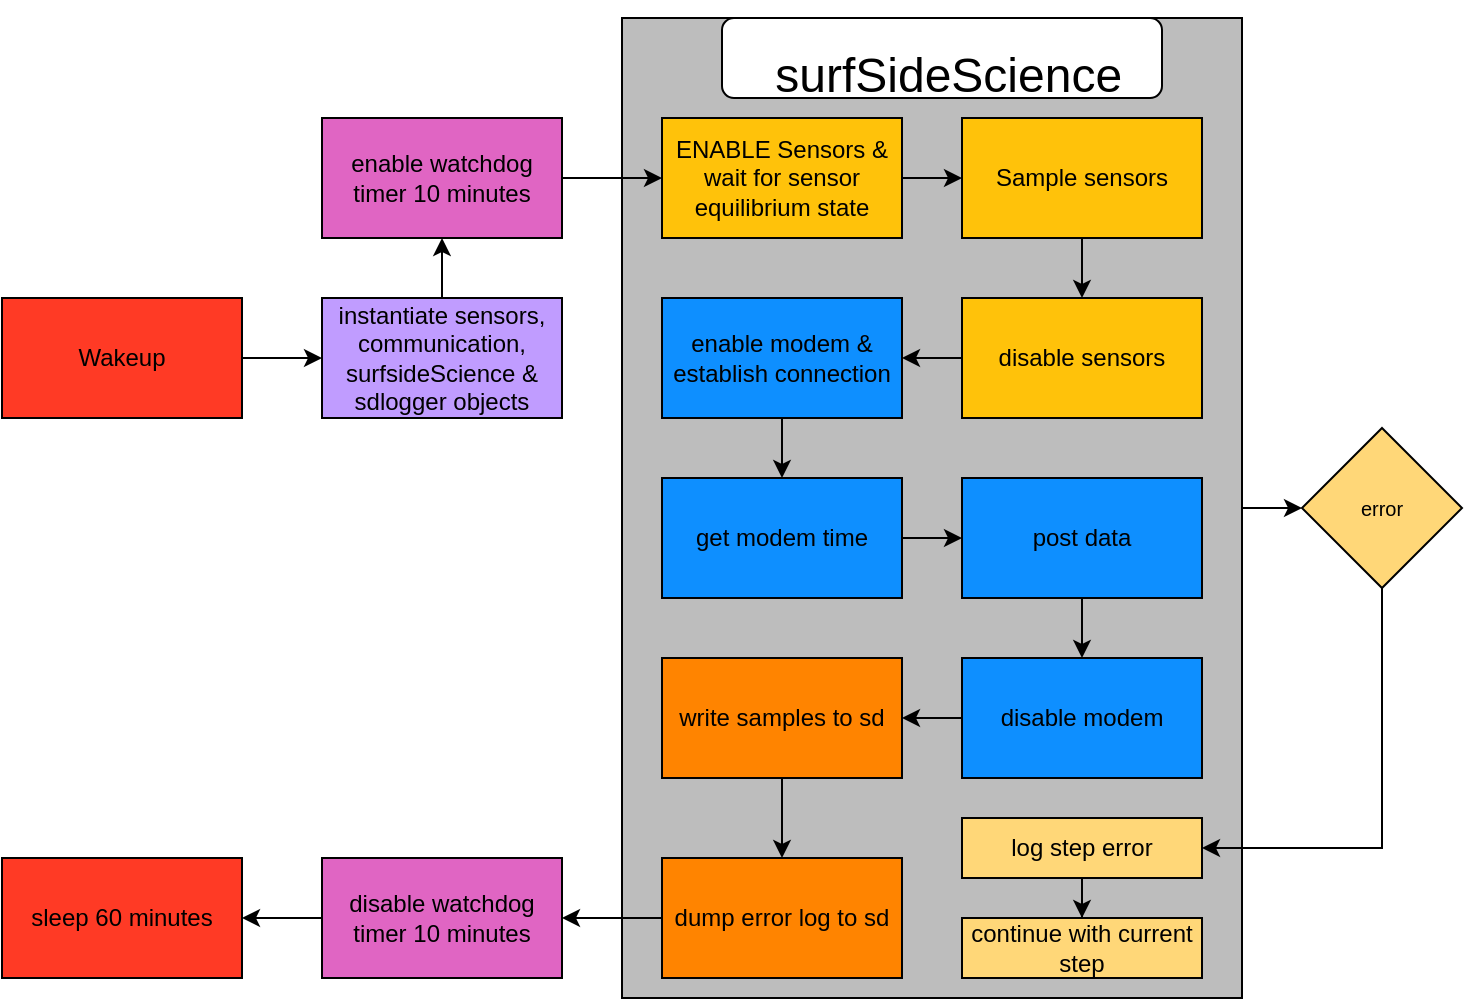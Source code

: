 <mxfile version="20.2.7" type="device" pages="11"><diagram id="Iq33XY_FpMSS2EmLt5z6" name="high-level-diagram"><mxGraphModel dx="3023" dy="1545" grid="1" gridSize="10" guides="1" tooltips="1" connect="1" arrows="1" fold="1" page="1" pageScale="1" pageWidth="1200" pageHeight="1920" math="0" shadow="0"><root><mxCell id="0"/><mxCell id="1" parent="0"/><mxCell id="9x9t2HEeDj2BuZin9IW9-21" value="" style="edgeStyle=orthogonalEdgeStyle;rounded=0;orthogonalLoop=1;jettySize=auto;html=1;fontSize=18;" parent="1" source="9x9t2HEeDj2BuZin9IW9-5" target="9x9t2HEeDj2BuZin9IW9-7" edge="1"><mxGeometry relative="1" as="geometry"/></mxCell><mxCell id="9x9t2HEeDj2BuZin9IW9-5" value="" style="rounded=0;whiteSpace=wrap;html=1;fillColor=#BDBDBD;" parent="1" vertex="1"><mxGeometry x="490" y="410" width="310" height="490" as="geometry"/></mxCell><mxCell id="9x9t2HEeDj2BuZin9IW9-4" style="edgeStyle=orthogonalEdgeStyle;rounded=0;orthogonalLoop=1;jettySize=auto;html=1;fontSize=48;" parent="1" source="cxw_ffdmflt0r7_vb20h-4" target="cxw_ffdmflt0r7_vb20h-21" edge="1"><mxGeometry relative="1" as="geometry"/></mxCell><mxCell id="cxw_ffdmflt0r7_vb20h-4" value="Sample sensors" style="rounded=0;whiteSpace=wrap;html=1;fillColor=#FFC20A;" parent="1" vertex="1"><mxGeometry x="660" y="460" width="120" height="60" as="geometry"/></mxCell><mxCell id="9x9t2HEeDj2BuZin9IW9-34" style="edgeStyle=orthogonalEdgeStyle;rounded=0;orthogonalLoop=1;jettySize=auto;html=1;entryX=0;entryY=0.5;entryDx=0;entryDy=0;fontSize=18;" parent="1" source="cxw_ffdmflt0r7_vb20h-9" target="9x9t2HEeDj2BuZin9IW9-32" edge="1"><mxGeometry relative="1" as="geometry"/></mxCell><mxCell id="cxw_ffdmflt0r7_vb20h-9" value="Wakeup" style="rounded=0;whiteSpace=wrap;html=1;fillColor=#FF3A25;" parent="1" vertex="1"><mxGeometry x="180" y="550" width="120" height="60" as="geometry"/></mxCell><mxCell id="cxw_ffdmflt0r7_vb20h-24" style="edgeStyle=orthogonalEdgeStyle;rounded=0;orthogonalLoop=1;jettySize=auto;html=1;entryX=0;entryY=0.5;entryDx=0;entryDy=0;fontSize=10;" parent="1" source="cxw_ffdmflt0r7_vb20h-15" target="cxw_ffdmflt0r7_vb20h-4" edge="1"><mxGeometry relative="1" as="geometry"/></mxCell><mxCell id="cxw_ffdmflt0r7_vb20h-15" value="ENABLE Sensors &amp;amp; wait for sensor equilibrium state" style="rounded=0;whiteSpace=wrap;html=1;fillColor=#FFC20A;" parent="1" vertex="1"><mxGeometry x="510" y="460" width="120" height="60" as="geometry"/></mxCell><mxCell id="cxw_ffdmflt0r7_vb20h-30" style="edgeStyle=orthogonalEdgeStyle;rounded=0;orthogonalLoop=1;jettySize=auto;html=1;fontSize=10;" parent="1" source="cxw_ffdmflt0r7_vb20h-21" target="cxw_ffdmflt0r7_vb20h-29" edge="1"><mxGeometry relative="1" as="geometry"/></mxCell><mxCell id="cxw_ffdmflt0r7_vb20h-21" value="disable sensors" style="rounded=0;whiteSpace=wrap;html=1;fillColor=#FFC20A;" parent="1" vertex="1"><mxGeometry x="660" y="550" width="120" height="60" as="geometry"/></mxCell><mxCell id="9x9t2HEeDj2BuZin9IW9-14" style="edgeStyle=orthogonalEdgeStyle;rounded=0;orthogonalLoop=1;jettySize=auto;html=1;fontSize=18;" parent="1" source="cxw_ffdmflt0r7_vb20h-29" target="9x9t2HEeDj2BuZin9IW9-13" edge="1"><mxGeometry relative="1" as="geometry"/></mxCell><mxCell id="cxw_ffdmflt0r7_vb20h-29" value="enable modem &amp;amp; establish connection" style="rounded=0;whiteSpace=wrap;html=1;fillColor=#0E8FFF;" parent="1" vertex="1"><mxGeometry x="510" y="550" width="120" height="60" as="geometry"/></mxCell><mxCell id="9x9t2HEeDj2BuZin9IW9-26" style="edgeStyle=orthogonalEdgeStyle;rounded=0;orthogonalLoop=1;jettySize=auto;html=1;fontSize=18;" parent="1" source="9x9t2HEeDj2BuZin9IW9-6" target="cxw_ffdmflt0r7_vb20h-15" edge="1"><mxGeometry relative="1" as="geometry"/></mxCell><mxCell id="9x9t2HEeDj2BuZin9IW9-6" value="enable watchdog timer 10 minutes" style="rounded=0;whiteSpace=wrap;html=1;fillColor=#E065C3;" parent="1" vertex="1"><mxGeometry x="340" y="460" width="120" height="60" as="geometry"/></mxCell><mxCell id="9x9t2HEeDj2BuZin9IW9-23" style="edgeStyle=orthogonalEdgeStyle;rounded=0;orthogonalLoop=1;jettySize=auto;html=1;entryX=1;entryY=0.5;entryDx=0;entryDy=0;fontSize=18;" parent="1" source="9x9t2HEeDj2BuZin9IW9-7" target="9x9t2HEeDj2BuZin9IW9-22" edge="1"><mxGeometry relative="1" as="geometry"><Array as="points"><mxPoint x="870" y="825"/></Array></mxGeometry></mxCell><mxCell id="9x9t2HEeDj2BuZin9IW9-7" value="&lt;span style=&quot;font-size: 10px;&quot;&gt;error&lt;/span&gt;" style="rhombus;whiteSpace=wrap;html=1;fillColor=#FFD778;" parent="1" vertex="1"><mxGeometry x="830" y="615" width="80" height="80" as="geometry"/></mxCell><mxCell id="9x9t2HEeDj2BuZin9IW9-16" style="edgeStyle=orthogonalEdgeStyle;rounded=0;orthogonalLoop=1;jettySize=auto;html=1;entryX=0.5;entryY=0;entryDx=0;entryDy=0;fontSize=18;" parent="1" source="9x9t2HEeDj2BuZin9IW9-8" target="9x9t2HEeDj2BuZin9IW9-10" edge="1"><mxGeometry relative="1" as="geometry"/></mxCell><mxCell id="9x9t2HEeDj2BuZin9IW9-8" value="post data" style="rounded=0;whiteSpace=wrap;html=1;fillColor=#0E8FFF;" parent="1" vertex="1"><mxGeometry x="660" y="640" width="120" height="60" as="geometry"/></mxCell><mxCell id="9x9t2HEeDj2BuZin9IW9-18" style="edgeStyle=orthogonalEdgeStyle;rounded=0;orthogonalLoop=1;jettySize=auto;html=1;entryX=1;entryY=0.5;entryDx=0;entryDy=0;fontSize=18;" parent="1" source="9x9t2HEeDj2BuZin9IW9-10" target="9x9t2HEeDj2BuZin9IW9-17" edge="1"><mxGeometry relative="1" as="geometry"/></mxCell><mxCell id="9x9t2HEeDj2BuZin9IW9-10" value="disable modem" style="rounded=0;whiteSpace=wrap;html=1;fillColor=#0E8FFF;" parent="1" vertex="1"><mxGeometry x="660" y="730" width="120" height="60" as="geometry"/></mxCell><mxCell id="9x9t2HEeDj2BuZin9IW9-11" value="&lt;span style=&quot;font-size: 24px;&quot;&gt;&amp;nbsp;surfSideScience&lt;/span&gt;" style="rounded=1;whiteSpace=wrap;html=1;fontSize=48;" parent="1" vertex="1"><mxGeometry x="540" y="410" width="220" height="40" as="geometry"/></mxCell><mxCell id="9x9t2HEeDj2BuZin9IW9-15" style="edgeStyle=orthogonalEdgeStyle;rounded=0;orthogonalLoop=1;jettySize=auto;html=1;entryX=0;entryY=0.5;entryDx=0;entryDy=0;fontSize=18;" parent="1" source="9x9t2HEeDj2BuZin9IW9-13" target="9x9t2HEeDj2BuZin9IW9-8" edge="1"><mxGeometry relative="1" as="geometry"/></mxCell><mxCell id="9x9t2HEeDj2BuZin9IW9-13" value="get modem time" style="rounded=0;whiteSpace=wrap;html=1;fillColor=#0E8FFF;" parent="1" vertex="1"><mxGeometry x="510" y="640" width="120" height="60" as="geometry"/></mxCell><mxCell id="9x9t2HEeDj2BuZin9IW9-20" style="edgeStyle=orthogonalEdgeStyle;rounded=0;orthogonalLoop=1;jettySize=auto;html=1;fontSize=18;" parent="1" source="9x9t2HEeDj2BuZin9IW9-17" target="9x9t2HEeDj2BuZin9IW9-19" edge="1"><mxGeometry relative="1" as="geometry"/></mxCell><mxCell id="9x9t2HEeDj2BuZin9IW9-17" value="write samples to sd" style="rounded=0;whiteSpace=wrap;html=1;fillColor=#FF8400;" parent="1" vertex="1"><mxGeometry x="510" y="730" width="120" height="60" as="geometry"/></mxCell><mxCell id="9x9t2HEeDj2BuZin9IW9-29" style="edgeStyle=orthogonalEdgeStyle;rounded=0;orthogonalLoop=1;jettySize=auto;html=1;entryX=1;entryY=0.5;entryDx=0;entryDy=0;fontSize=18;" parent="1" source="9x9t2HEeDj2BuZin9IW9-19" target="9x9t2HEeDj2BuZin9IW9-28" edge="1"><mxGeometry relative="1" as="geometry"/></mxCell><mxCell id="9x9t2HEeDj2BuZin9IW9-19" value="dump error log to sd" style="rounded=0;whiteSpace=wrap;html=1;fillColor=#FF8400;" parent="1" vertex="1"><mxGeometry x="510" y="830" width="120" height="60" as="geometry"/></mxCell><mxCell id="9x9t2HEeDj2BuZin9IW9-25" style="edgeStyle=orthogonalEdgeStyle;rounded=0;orthogonalLoop=1;jettySize=auto;html=1;entryX=0.5;entryY=0;entryDx=0;entryDy=0;fontSize=18;" parent="1" source="9x9t2HEeDj2BuZin9IW9-22" target="9x9t2HEeDj2BuZin9IW9-24" edge="1"><mxGeometry relative="1" as="geometry"/></mxCell><mxCell id="9x9t2HEeDj2BuZin9IW9-22" value="log step error" style="rounded=0;whiteSpace=wrap;html=1;fillColor=#FFD778;" parent="1" vertex="1"><mxGeometry x="660" y="810" width="120" height="30" as="geometry"/></mxCell><mxCell id="9x9t2HEeDj2BuZin9IW9-24" value="continue with current step" style="rounded=0;whiteSpace=wrap;html=1;fillColor=#FFD778;" parent="1" vertex="1"><mxGeometry x="660" y="860" width="120" height="30" as="geometry"/></mxCell><mxCell id="9x9t2HEeDj2BuZin9IW9-31" style="edgeStyle=orthogonalEdgeStyle;rounded=0;orthogonalLoop=1;jettySize=auto;html=1;entryX=1;entryY=0.5;entryDx=0;entryDy=0;fontSize=18;" parent="1" source="9x9t2HEeDj2BuZin9IW9-28" target="9x9t2HEeDj2BuZin9IW9-30" edge="1"><mxGeometry relative="1" as="geometry"/></mxCell><mxCell id="9x9t2HEeDj2BuZin9IW9-28" value="disable watchdog timer 10 minutes" style="rounded=0;whiteSpace=wrap;html=1;fillColor=#E065C3;" parent="1" vertex="1"><mxGeometry x="340" y="830" width="120" height="60" as="geometry"/></mxCell><mxCell id="9x9t2HEeDj2BuZin9IW9-30" value="sleep 60 minutes" style="rounded=0;whiteSpace=wrap;html=1;fillColor=#FF3A25;" parent="1" vertex="1"><mxGeometry x="180" y="830" width="120" height="60" as="geometry"/></mxCell><mxCell id="9x9t2HEeDj2BuZin9IW9-33" style="edgeStyle=orthogonalEdgeStyle;rounded=0;orthogonalLoop=1;jettySize=auto;html=1;entryX=0.5;entryY=1;entryDx=0;entryDy=0;fontSize=18;" parent="1" source="9x9t2HEeDj2BuZin9IW9-32" target="9x9t2HEeDj2BuZin9IW9-6" edge="1"><mxGeometry relative="1" as="geometry"/></mxCell><mxCell id="9x9t2HEeDj2BuZin9IW9-32" value="instantiate sensors, communication, surfsideScience &amp;amp; sdlogger objects" style="rounded=0;whiteSpace=wrap;html=1;fillColor=#C09CFF;" parent="1" vertex="1"><mxGeometry x="340" y="550" width="120" height="60" as="geometry"/></mxCell></root></mxGraphModel></diagram><diagram id="6GADbQu1e00t6SUDpuN8" name="payload format"><mxGraphModel dx="2418" dy="1236" grid="1" gridSize="10" guides="1" tooltips="1" connect="1" arrows="1" fold="1" page="1" pageScale="1" pageWidth="1200" pageHeight="1920" math="0" shadow="0"><root><mxCell id="0"/><mxCell id="1" parent="0"/><mxCell id="9VMDG4oaieqvkfzMd5wL-1" value="&lt;span style=&quot;font-size: 36px;&quot;&gt;&lt;br&gt;&lt;/span&gt;&lt;span style=&quot;font-size: 36px;&quot;&gt;{&quot;deviceName&quot;: &quot;string&quot;, &quot;timestamp&quot;: &quot;dateTime&quot;,&lt;br&gt;&amp;nbsp;&quot;sesnors&quot;: [&lt;br&gt;&lt;span style=&quot;&quot;&gt;&#9;&lt;/span&gt;&lt;span style=&quot;&quot;&gt;&#9;&lt;/span&gt;&lt;span style=&quot;&quot;&gt;&#9;&lt;/span&gt;&lt;span style=&quot;white-space: pre;&quot;&gt;&#9;&lt;/span&gt;&lt;span style=&quot;white-space: pre;&quot;&gt;&#9;&lt;/span&gt;&lt;span style=&quot;white-space: pre;&quot;&gt;&#9;&lt;/span&gt;{&quot;sensorName&quot;: &quot;string&quot;, &quot;value&quot;: float, &quot;unit&quot;: &quot;string&quot;},&lt;br&gt;&lt;span style=&quot;&quot;&gt;&#9;&lt;/span&gt;&lt;span style=&quot;&quot;&gt;&#9;&lt;/span&gt;&lt;span style=&quot;&quot;&gt;&#9;&lt;/span&gt;&lt;span style=&quot;white-space: pre;&quot;&gt;&#9;&lt;/span&gt;&lt;span style=&quot;white-space: pre;&quot;&gt;&#9;&lt;/span&gt;&lt;span style=&quot;white-space: pre;&quot;&gt;&#9;&lt;/span&gt;{...},&lt;br&gt;&lt;/span&gt;&lt;span style=&quot;font-size: 36px;&quot;&gt;&lt;span style=&quot;white-space: pre;&quot;&gt;&#9;&lt;/span&gt;&lt;span style=&quot;white-space: pre;&quot;&gt;&#9;&lt;/span&gt;&lt;span style=&quot;white-space: pre;&quot;&gt;&#9;&lt;/span&gt;{&quot;sensorName&quot;: &quot;string&quot;, &quot;value&quot;: float, &quot;unit&quot;: &quot;string&quot;}&lt;br&gt;&lt;span style=&quot;white-space: pre;&quot;&gt;&#9;&lt;/span&gt;&lt;span style=&quot;white-space: pre;&quot;&gt;&#9;&lt;/span&gt;&amp;nbsp; &amp;nbsp;]&lt;br&gt;}&lt;br&gt;&lt;/span&gt;" style="text;html=1;strokeColor=none;fillColor=none;spacing=5;spacingTop=-20;whiteSpace=wrap;overflow=hidden;rounded=0;" parent="1" vertex="1"><mxGeometry x="20" y="70" width="1140" height="350" as="geometry"/></mxCell><mxCell id="T7UIf7ygrNDg1z6eR2xu-3" value="&lt;font style=&quot;font-size: 36px;&quot;&gt;DATA PAYLOAD&amp;nbsp; JSON FORMAT&lt;/font&gt;" style="text;html=1;strokeColor=none;fillColor=none;align=center;verticalAlign=middle;whiteSpace=wrap;rounded=0;" parent="1" vertex="1"><mxGeometry x="300" y="30" width="660" height="30" as="geometry"/></mxCell><mxCell id="lyu9MiAjMNu9JUsACEvl-2" value="&lt;span style=&quot;font-size: 36px;&quot;&gt;&lt;br&gt;&lt;/span&gt;&lt;span style=&quot;font-size: 36px;&quot;&gt;{&quot;deviceName&quot;: &quot;string&quot;, &quot;timestamp&quot;: &quot;dateTime&quot;,&lt;br&gt;&amp;nbsp;&quot;errors&quot;: [&lt;br&gt;&lt;span style=&quot;&quot;&gt;&#9;&lt;/span&gt;&lt;span style=&quot;&quot;&gt;&#9;&lt;/span&gt;&lt;span style=&quot;&quot;&gt;&#9;&lt;/span&gt;&lt;span style=&quot;&quot;&gt;&#9;&lt;/span&gt;&lt;span style=&quot;&quot;&gt;&#9;&lt;/span&gt;&lt;span style=&quot;&quot;&gt;&#9;&lt;/span&gt;&lt;span style=&quot;white-space: pre;&quot;&gt;&#9;&lt;/span&gt;&lt;span style=&quot;white-space: pre;&quot;&gt;&#9;&lt;/span&gt;{&quot;sensorName&quot;: &quot;string&quot;, &quot;error&quot;: &quot;String&quot;},&lt;br&gt;&lt;span style=&quot;&quot;&gt;&#9;&lt;/span&gt;&lt;span style=&quot;&quot;&gt;&#9;&lt;/span&gt;&lt;span style=&quot;&quot;&gt;&#9;&lt;/span&gt;&lt;span style=&quot;&quot;&gt;&#9;&lt;/span&gt;&lt;span style=&quot;&quot;&gt;&#9;&lt;/span&gt;&lt;span style=&quot;&quot;&gt;&#9;&lt;/span&gt;&lt;span style=&quot;white-space: pre;&quot;&gt;&#9;&lt;/span&gt;&lt;span style=&quot;white-space: pre;&quot;&gt;&#9;&lt;/span&gt;{...},&lt;br&gt;&lt;/span&gt;&lt;span style=&quot;font-size: 36px;&quot;&gt;&lt;span style=&quot;&quot;&gt;&#9;&lt;/span&gt;&lt;span style=&quot;&quot;&gt;&#9;&lt;/span&gt;&lt;span style=&quot;&quot;&gt;&#9;&lt;/span&gt;&lt;/span&gt;&lt;span style=&quot;font-size: 36px;&quot;&gt;&lt;span style=&quot;white-space: pre;&quot;&gt;&#9;&lt;/span&gt;&lt;span style=&quot;white-space: pre;&quot;&gt;&#9;&lt;/span&gt;{&quot;sensorName&quot;: &quot;string&quot;, &quot;error&quot;: &quot;String&quot;},&lt;/span&gt;&lt;span style=&quot;font-size: 36px;&quot;&gt;&lt;br&gt;&lt;span style=&quot;&quot;&gt;&#9;&lt;/span&gt;&lt;span style=&quot;white-space: pre;&quot;&gt;&#9;&lt;/span&gt;]&lt;br&gt;}&lt;br&gt;&lt;/span&gt;" style="text;html=1;strokeColor=none;fillColor=none;spacing=5;spacingTop=-20;whiteSpace=wrap;overflow=hidden;rounded=0;" parent="1" vertex="1"><mxGeometry x="10" y="540" width="1140" height="350" as="geometry"/></mxCell><mxCell id="lyu9MiAjMNu9JUsACEvl-3" value="&lt;font style=&quot;font-size: 36px;&quot;&gt;ERROR PAYLOAD&amp;nbsp; JSON FORMAT&lt;/font&gt;" style="text;html=1;strokeColor=none;fillColor=none;align=center;verticalAlign=middle;whiteSpace=wrap;rounded=0;" parent="1" vertex="1"><mxGeometry x="290" y="500" width="660" height="30" as="geometry"/></mxCell></root></mxGraphModel></diagram><diagram id="Z03UBTtb3FNDjZD4xgnn" name="tinygsmwrapper"><mxGraphModel dx="1218" dy="1236" grid="0" gridSize="10" guides="1" tooltips="1" connect="1" arrows="1" fold="1" page="1" pageScale="1" pageWidth="1200" pageHeight="1920" math="0" shadow="0"><root><mxCell id="0"/><mxCell id="1" parent="0"/><mxCell id="5jXt7vAb1yT8Df5TapuS-1" value="" style="group" parent="1" vertex="1" connectable="0"><mxGeometry x="1604" y="577" width="535" height="650" as="geometry"/></mxCell><mxCell id="5jXt7vAb1yT8Df5TapuS-2" value="" style="rounded=1;whiteSpace=wrap;html=1;" parent="5jXt7vAb1yT8Df5TapuS-1" vertex="1"><mxGeometry y="10" width="480" height="590" as="geometry"/></mxCell><mxCell id="5jXt7vAb1yT8Df5TapuS-3" value="&lt;font style=&quot;font-size: 24px;&quot;&gt;tinyGSMWrapper Class&lt;/font&gt;" style="rounded=1;whiteSpace=wrap;html=1;fillColor=#CCFF99;" parent="5jXt7vAb1yT8Df5TapuS-1" vertex="1"><mxGeometry x="70" y="10" width="340" height="30" as="geometry"/></mxCell><mxCell id="5jXt7vAb1yT8Df5TapuS-4" value="&lt;div&gt;&lt;br&gt;&lt;/div&gt;&lt;div&gt;&lt;span style=&quot;background-color: initial;&quot;&gt;+String errorBuffer = &quot;&quot;;&lt;/span&gt;&lt;br&gt;&lt;/div&gt;&lt;div&gt;+String deviceName = &quot;&quot;;&lt;/div&gt;&lt;div&gt;+int status = 1;&lt;/div&gt;&lt;div&gt;+String dateTime = &quot;&quot;;&lt;/div&gt;&lt;div&gt;+long UART_BAUD = 115200;&lt;/div&gt;&lt;div&gt;+long PIN_DTR&amp;nbsp; = 25;&lt;/div&gt;&lt;div&gt;+long PIN_TX&amp;nbsp; &amp;nbsp;= 27;&lt;/div&gt;&lt;div&gt;+long PIN_RX&amp;nbsp; &amp;nbsp;= 26;&lt;/div&gt;&lt;div&gt;+long PIN_PWR&amp;nbsp; = 4;&lt;/div&gt;&lt;div&gt;+long modemPwrdelay = 5000;&lt;/div&gt;&lt;div&gt;+const char *APN&amp;nbsp; &amp;nbsp;= &quot;web.digicelaruba.com&quot;;&lt;/div&gt;&lt;div&gt;+const char *GPRSUSER = &quot;&quot;;&lt;/div&gt;&lt;div&gt;+const char *GPRSPASS = &quot;&quot;;&lt;/div&gt;&lt;div&gt;+const char *GSMPIN = &quot;&quot;;&lt;/div&gt;&lt;div&gt;+bool gprsReady = false;&lt;/div&gt;&lt;div&gt;+const char *SERVER = &quot;surfside-db.brenchies.com&quot;;&lt;/div&gt;&lt;div&gt;+const char *POSTPATH = &quot;/observations&quot;;&lt;/div&gt;&lt;div&gt;+const char *CONTENTTYPE = &quot;application/json&quot;;&lt;/div&gt;&lt;div&gt;+long PORT = 80;&lt;/div&gt;&lt;div&gt;+long SUCCESSCODE = 201;&lt;/div&gt;&lt;div&gt;&lt;div&gt;+void begin(const char* apn=&quot;web.digicelaruba.com&quot;, const char* gprsuser=&quot;&quot;,&amp;nbsp;&lt;/div&gt;&lt;div&gt;&lt;span style=&quot;&quot;&gt;&lt;/span&gt;+const char* gprspass=&quot;&quot;,&amp;nbsp;&lt;span style=&quot;background-color: initial;&quot;&gt;const char* server=&quot;surfside-db.brenchies.com&quot;,&lt;br&gt;&lt;span style=&quot;&quot;&gt;&lt;/span&gt;+const char* postPath=&quot;/observations&quot;, long successCode=201,&lt;/span&gt;&lt;/div&gt;&lt;div&gt;&lt;span style=&quot;&quot;&gt;&lt;/span&gt;+const char* contentType= &quot;application/json&quot;, long uart_baud=115200,&lt;br&gt;&lt;span style=&quot;&quot;&gt;&lt;/span&gt;+long pin_dtr=25, long pin_tx = 27,&lt;/div&gt;&lt;div&gt;&lt;span style=&quot;&quot;&gt;&lt;/span&gt;+long pin_rx=26, long pin_pwr=4, String devicename=&quot;SIMCom SIM7000&quot;)&lt;/div&gt;&lt;div&gt;&lt;br&gt;&lt;/div&gt;&lt;div&gt;+void processErrorBuffer(String cause)&lt;/div&gt;&lt;div&gt;+int isModemAlive(bool response=1, int trials=5)&lt;/div&gt;&lt;div&gt;+void sendPwrPulse(int delay_=1000, bool enable=true)&lt;/div&gt;&lt;div&gt;+int enableModem(int trials=5)&lt;/div&gt;&lt;div&gt;+int disableModem(int trials=20)&lt;/div&gt;&lt;div&gt;+void getTime(int trials=3)&lt;/div&gt;&lt;div&gt;+int getSignalQuality()&lt;/div&gt;&lt;div&gt;+int establishConnection(int trials=3)&lt;/div&gt;&lt;div&gt;+int postData(String payload, int trials=3)&lt;/div&gt;&lt;/div&gt;" style="text;html=1;strokeColor=none;fillColor=none;spacing=5;spacingTop=-20;whiteSpace=wrap;overflow=hidden;rounded=0;align=left;" parent="5jXt7vAb1yT8Df5TapuS-1" vertex="1"><mxGeometry x="30" y="50" width="505" height="570" as="geometry"/></mxCell><mxCell id="nPq1MHJEvxRa9xvdRSOE-1" value="" style="endArrow=none;html=1;rounded=0;fontSize=24;exitX=-0.002;exitY=0.707;exitDx=0;exitDy=0;exitPerimeter=0;entryX=0.891;entryY=0.667;entryDx=0;entryDy=0;entryPerimeter=0;" parent="5jXt7vAb1yT8Df5TapuS-1" source="5jXt7vAb1yT8Df5TapuS-2" target="5jXt7vAb1yT8Df5TapuS-4" edge="1"><mxGeometry width="50" height="50" relative="1" as="geometry"><mxPoint x="-110" y="360" as="sourcePoint"/><mxPoint x="240" y="260" as="targetPoint"/></mxGeometry></mxCell><mxCell id="4EvazMKGCcVy5pD01kab-1" value="&lt;div&gt;&lt;span style=&quot;font-size: 24px;&quot;&gt;Arduino&lt;br&gt;TinyGSM&lt;/span&gt;&lt;/div&gt;&lt;div&gt;&lt;span style=&quot;font-size: 24px;&quot;&gt;ArduinoHttpClient&lt;/span&gt;&lt;/div&gt;&lt;div&gt;&lt;span style=&quot;font-size: 24px;&quot;&gt;StreamDebugger&lt;/span&gt;&lt;/div&gt;" style="rounded=1;whiteSpace=wrap;html=1;fillColor=#CCFF99;" parent="1" vertex="1"><mxGeometry x="1394" y="837" width="190" height="130" as="geometry"/></mxCell><mxCell id="4EvazMKGCcVy5pD01kab-2" value="dependent" style="endArrow=open;endSize=12;dashed=1;html=1;rounded=0;fontSize=24;entryX=0;entryY=0.25;entryDx=0;entryDy=0;exitX=0.5;exitY=0;exitDx=0;exitDy=0;" parent="1" source="4EvazMKGCcVy5pD01kab-1" target="5jXt7vAb1yT8Df5TapuS-2" edge="1"><mxGeometry width="160" relative="1" as="geometry"><mxPoint x="1524" y="647" as="sourcePoint"/><mxPoint x="1574" y="797" as="targetPoint"/><Array as="points"><mxPoint x="1489" y="735"/></Array></mxGeometry></mxCell></root></mxGraphModel></diagram><diagram id="BoQVp-d5zNQt3RIpajUI" name="sdlogger"><mxGraphModel dx="2418" dy="1236" grid="1" gridSize="10" guides="1" tooltips="1" connect="1" arrows="1" fold="1" page="1" pageScale="1" pageWidth="1200" pageHeight="1920" math="0" shadow="0"><root><mxCell id="0"/><mxCell id="1" parent="0"/><mxCell id="KaGAaW1WOl1MKOQJ0__d-1" value="" style="rounded=0;whiteSpace=wrap;html=1;fontSize=36;" parent="1" vertex="1"><mxGeometry x="290" y="450" width="600" height="410" as="geometry"/></mxCell><mxCell id="COazwxWeXOri-BEz8mO9-1" value="" style="rounded=1;whiteSpace=wrap;html=1;" parent="1" vertex="1"><mxGeometry x="485" y="460" width="390" height="390" as="geometry"/></mxCell><mxCell id="COazwxWeXOri-BEz8mO9-2" value="&lt;span style=&quot;font-size: 24px;&quot;&gt;sdlogger Class&lt;/span&gt;" style="rounded=1;whiteSpace=wrap;html=1;fillColor=#CCFF99;" parent="1" vertex="1"><mxGeometry x="510" y="460" width="340" height="30" as="geometry"/></mxCell><mxCell id="COazwxWeXOri-BEz8mO9-3" value="&lt;div&gt;&lt;span style=&quot;background-color: initial;&quot;&gt;+int SD_MISO = 2;&lt;/span&gt;&lt;br&gt;&lt;/div&gt;&lt;div&gt;+int SD_MOSI = 15;&lt;/div&gt;&lt;div&gt;+int SD_SCLK = 14;&lt;/div&gt;&lt;div&gt;+int SD_CS = 13;&lt;/div&gt;&lt;div&gt;+int LED_PIN = 12;&lt;/div&gt;&lt;div&gt;+bool isVolumeMounted = false;&lt;/div&gt;&lt;div&gt;+File myFile;&lt;/div&gt;&lt;div&gt;+long maxFileSize = 1024;&lt;/div&gt;&lt;div&gt;+String DATAFILENAME = &quot;&quot;;&lt;/div&gt;&lt;div&gt;+String ERRORLOGFILENAME = &quot;&quot;;&lt;/div&gt;&lt;div&gt;+String TEMPDATAFILENAME = &quot;&quot;;&lt;/div&gt;&lt;div&gt;+int status = 1;&lt;/div&gt;&lt;div&gt;+String errorBuffer = &quot;&quot;;&lt;/div&gt;&lt;div&gt;&lt;br&gt;&lt;/div&gt;&lt;div&gt;&lt;br&gt;&lt;/div&gt;&lt;div&gt;&lt;div&gt;+void begin(int miso=2, int mosi=15, int sclk=14, int cs=13, String +filePrefix=&quot;WATERQ01&quot;, String dataFileName=&quot;samples.txt&quot;, String +errorFileName=&quot;errorLog.txt&quot;, String tempFileName=&quot;temp.txt&quot;)&lt;/div&gt;&lt;div&gt;+int writeToSD(String data, String fileName)&lt;/div&gt;&lt;div&gt;+int writeTemp(String data)&lt;/div&gt;&lt;div&gt;+int writeLog(String data)&lt;/div&gt;&lt;div&gt;+int writeData(String data)&lt;/div&gt;&lt;/div&gt;&lt;div&gt;&lt;br&gt;&lt;/div&gt;" style="text;html=1;strokeColor=none;fillColor=none;spacing=5;spacingTop=-20;whiteSpace=wrap;overflow=hidden;rounded=0;" parent="1" vertex="1"><mxGeometry x="485" y="510" width="385" height="290" as="geometry"/></mxCell><mxCell id="COazwxWeXOri-BEz8mO9-8" value="&lt;div style=&quot;&quot;&gt;&lt;span style=&quot;font-size: 24px;&quot;&gt;Arduino&lt;/span&gt;&lt;/div&gt;&lt;div style=&quot;&quot;&gt;&lt;span style=&quot;font-size: 24px;&quot;&gt;SPI&lt;/span&gt;&lt;/div&gt;&lt;div style=&quot;&quot;&gt;&lt;span style=&quot;font-size: 24px;&quot;&gt;SD&lt;/span&gt;&lt;/div&gt;" style="rounded=1;whiteSpace=wrap;html=1;fillColor=#CCFF99;" parent="1" vertex="1"><mxGeometry x="300" y="630" width="160" height="90" as="geometry"/></mxCell><mxCell id="COazwxWeXOri-BEz8mO9-9" value="dependent" style="endArrow=open;endSize=12;dashed=1;html=1;rounded=0;fontSize=24;exitX=0.5;exitY=0;exitDx=0;exitDy=0;entryX=0;entryY=0.25;entryDx=0;entryDy=0;" parent="1" source="COazwxWeXOri-BEz8mO9-8" target="COazwxWeXOri-BEz8mO9-1" edge="1"><mxGeometry width="160" relative="1" as="geometry"><mxPoint x="355" y="540" as="sourcePoint"/><mxPoint x="545" y="477.5" as="targetPoint"/><Array as="points"><mxPoint x="380" y="560"/></Array></mxGeometry></mxCell><mxCell id="bLuUzFsKVUx2zaCCJgYj-1" value="" style="endArrow=none;html=1;rounded=0;fontSize=24;exitX=0.001;exitY=0.671;exitDx=0;exitDy=0;exitPerimeter=0;entryX=1.004;entryY=0.67;entryDx=0;entryDy=0;entryPerimeter=0;" parent="1" source="COazwxWeXOri-BEz8mO9-3" target="COazwxWeXOri-BEz8mO9-3" edge="1"><mxGeometry width="50" height="50" relative="1" as="geometry"><mxPoint x="550" y="710" as="sourcePoint"/><mxPoint x="600" y="660" as="targetPoint"/></mxGeometry></mxCell></root></mxGraphModel></diagram><diagram id="IhfAhiyCYJ0ftbwHBVBv" name="sursidescience class"><mxGraphModel dx="2418" dy="1236" grid="1" gridSize="10" guides="1" tooltips="1" connect="1" arrows="1" fold="1" page="1" pageScale="1" pageWidth="1200" pageHeight="1920" math="0" shadow="0"><root><mxCell id="0"/><mxCell id="1" parent="0"/><mxCell id="bQk2ogvdfHx56rbSdzxf-1" value="" style="rounded=1;whiteSpace=wrap;html=1;" parent="1" vertex="1"><mxGeometry x="435" y="250" width="390" height="510" as="geometry"/></mxCell><mxCell id="bQk2ogvdfHx56rbSdzxf-2" value="&lt;span style=&quot;font-size: 24px;&quot;&gt;&amp;nbsp;surfSideScience Class&lt;/span&gt;" style="rounded=1;whiteSpace=wrap;html=1;fillColor=#CCFF99;" parent="1" vertex="1"><mxGeometry x="460" y="250" width="340" height="30" as="geometry"/></mxCell><mxCell id="bQk2ogvdfHx56rbSdzxf-3" value="&lt;div&gt;&lt;br&gt;&lt;/div&gt;&lt;div&gt;+int SUCCESS = 1;&lt;/div&gt;&lt;div&gt;+int ERROR = -1;&lt;/div&gt;&lt;div&gt;+String deviceName=&quot;NO_ID&quot;;&lt;/div&gt;&lt;div&gt;+String errorBuffer=&quot;&quot;;&lt;/div&gt;&lt;div&gt;+String payload=&quot;&quot;;&lt;br&gt;&lt;/div&gt;&lt;div&gt;+String errorPayload=&quot;&quot;;&lt;br&gt;&lt;/div&gt;&lt;div&gt;+bool payloadPosted = false;&lt;/div&gt;&lt;div&gt;+String sensorsData=&quot;&quot;;&lt;/div&gt;&lt;div&gt;+surfSideScience(String devicename)&lt;/div&gt;&lt;div&gt;+ong sensorStabilizeDelay=0;&lt;/div&gt;&lt;div&gt;&lt;br&gt;&lt;/div&gt;&lt;div&gt;&lt;br&gt;&lt;/div&gt;&lt;div&gt;&lt;div&gt;template&amp;lt;typename... sensorType&amp;gt;&lt;/div&gt;&lt;div&gt;+void processSensors(sensorType&amp;amp;... sensors)&lt;/div&gt;&lt;div&gt;&lt;br&gt;&lt;/div&gt;&lt;div&gt;template &amp;lt;typename sensorType&amp;gt;&lt;/div&gt;&lt;div&gt;+void enableSensor(sensorType sensor)&lt;/div&gt;&lt;div&gt;&lt;br&gt;&lt;/div&gt;&lt;div&gt;template &amp;lt;typename sensorType&amp;gt;&lt;/div&gt;&lt;div&gt;+void stopSensor(sensorType sensor)&lt;/div&gt;&lt;div&gt;+void processErrorBuffer(String cause)&lt;/div&gt;&lt;div&gt;&lt;br&gt;&lt;/div&gt;&lt;div&gt;template &amp;lt;typename sensorType&amp;gt;&lt;/div&gt;&lt;div&gt;+void sampleSensor(sensorType sensor)&lt;/div&gt;&lt;div&gt;&lt;br&gt;&lt;/div&gt;&lt;div&gt;template &amp;lt;typename modemType&amp;gt;&lt;/div&gt;&lt;div&gt;+int postData(modemType Modem, bool reportRSSI=true)&lt;/div&gt;&lt;div&gt;+void generatePayload(String dateTime)&lt;br&gt;&lt;/div&gt;&lt;div&gt;+void generateErrorPayload(String dateTime)&lt;br&gt;&lt;/div&gt;&lt;div&gt;&lt;br&gt;&lt;/div&gt;&lt;div&gt;+template &amp;lt;typename loggerType&amp;gt;&lt;/div&gt;&lt;div&gt;+int log(loggerType logger)&lt;/div&gt;&lt;/div&gt;" style="text;html=1;strokeColor=none;fillColor=none;spacing=5;spacingTop=-20;whiteSpace=wrap;overflow=hidden;rounded=0;" parent="1" vertex="1"><mxGeometry x="435" y="290" width="385" height="470" as="geometry"/></mxCell><mxCell id="bQk2ogvdfHx56rbSdzxf-4" value="&lt;div style=&quot;&quot;&gt;&lt;div&gt;&lt;font style=&quot;font-size: 24px;&quot;&gt;Arduino&lt;/font&gt;&lt;/div&gt;&lt;div&gt;&lt;font size=&quot;3&quot;&gt;cstdarg&lt;/font&gt;&lt;/div&gt;&lt;div&gt;&lt;font size=&quot;3&quot;&gt;stdio&lt;/font&gt;&lt;/div&gt;&lt;/div&gt;" style="rounded=1;whiteSpace=wrap;html=1;fillColor=#CCFF99;" parent="1" vertex="1"><mxGeometry x="260" y="470" width="160" height="90" as="geometry"/></mxCell><mxCell id="bQk2ogvdfHx56rbSdzxf-5" value="dependent" style="endArrow=open;endSize=12;dashed=1;html=1;rounded=0;fontSize=24;exitX=0.5;exitY=0;exitDx=0;exitDy=0;entryX=0;entryY=0.25;entryDx=0;entryDy=0;" parent="1" source="bQk2ogvdfHx56rbSdzxf-4" target="bQk2ogvdfHx56rbSdzxf-1" edge="1"><mxGeometry width="160" relative="1" as="geometry"><mxPoint x="305" y="330" as="sourcePoint"/><mxPoint x="495" y="267.5" as="targetPoint"/><Array as="points"><mxPoint x="340" y="380"/></Array></mxGeometry></mxCell><mxCell id="KPLVC0zIsJqV3OZxfhnr-1" value="" style="endArrow=none;html=1;rounded=0;fontSize=24;exitX=-0.001;exitY=0.323;exitDx=0;exitDy=0;exitPerimeter=0;entryX=1;entryY=0.377;entryDx=0;entryDy=0;entryPerimeter=0;" parent="1" source="bQk2ogvdfHx56rbSdzxf-3" target="bQk2ogvdfHx56rbSdzxf-1" edge="1"><mxGeometry width="50" height="50" relative="1" as="geometry"><mxPoint x="550" y="460" as="sourcePoint"/><mxPoint x="820" y="442" as="targetPoint"/></mxGeometry></mxCell></root></mxGraphModel></diagram><diagram id="bPV6QwD4w7BP--lqhZUD" name="sequence diagram"><mxGraphModel dx="4836" dy="2472" grid="1" gridSize="10" guides="1" tooltips="1" connect="1" arrows="1" fold="1" page="1" pageScale="1" pageWidth="1200" pageHeight="1920" math="0" shadow="0"><root><mxCell id="0"/><mxCell id="1" parent="0"/><mxCell id="KGyKg6qMUvnvjm2ND_Jz-1" value="" style="rounded=0;whiteSpace=wrap;html=1;fontSize=14;" vertex="1" parent="1"><mxGeometry y="150" width="1200" height="1150" as="geometry"/></mxCell><mxCell id="l8KjRr1UJLAPWk4l-WY1-45" value="" style="rounded=0;whiteSpace=wrap;html=1;fillColor=#f5f5f5;strokeColor=#666666;fontColor=#333333;" parent="1" vertex="1"><mxGeometry x="3" y="337" width="1194" height="878" as="geometry"/></mxCell><mxCell id="l8KjRr1UJLAPWk4l-WY1-41" value="" style="rounded=0;whiteSpace=wrap;html=1;fillColor=#d5e8d4;strokeColor=#82b366;" parent="1" vertex="1"><mxGeometry x="26" y="801" width="1170" height="188" as="geometry"/></mxCell><mxCell id="l8KjRr1UJLAPWk4l-WY1-28" value="" style="rounded=0;whiteSpace=wrap;html=1;fillColor=#d5e8d4;strokeColor=#82b366;" parent="1" vertex="1"><mxGeometry x="29.5" y="1110" width="1167.5" height="78" as="geometry"/></mxCell><mxCell id="l8KjRr1UJLAPWk4l-WY1-23" value="" style="rounded=0;whiteSpace=wrap;html=1;fillColor=#d5e8d4;strokeColor=#82b366;" parent="1" vertex="1"><mxGeometry x="29.5" y="1008" width="1166.5" height="78" as="geometry"/></mxCell><mxCell id="l8KjRr1UJLAPWk4l-WY1-20" value="" style="rounded=0;whiteSpace=wrap;html=1;fillColor=#d5e8d4;strokeColor=#82b366;" parent="1" vertex="1"><mxGeometry x="27" y="676" width="1170" height="106" as="geometry"/></mxCell><mxCell id="l8KjRr1UJLAPWk4l-WY1-15" value="" style="rounded=0;whiteSpace=wrap;html=1;fillColor=#d5e8d4;strokeColor=#82b366;" parent="1" vertex="1"><mxGeometry x="27" y="586" width="1170" height="60" as="geometry"/></mxCell><mxCell id="l8KjRr1UJLAPWk4l-WY1-14" value="" style="rounded=0;whiteSpace=wrap;html=1;fillColor=#d5e8d4;strokeColor=#82b366;" parent="1" vertex="1"><mxGeometry x="27" y="486" width="1170" height="60" as="geometry"/></mxCell><mxCell id="l8KjRr1UJLAPWk4l-WY1-1" value="" style="rounded=0;whiteSpace=wrap;html=1;fillColor=#d5e8d4;strokeColor=#82b366;" parent="1" vertex="1"><mxGeometry x="27" y="376" width="1169" height="60" as="geometry"/></mxCell><mxCell id="-7KC3iPRvPbM8b0_JODM-3" value="Main" style="shape=umlLifeline;perimeter=lifelinePerimeter;whiteSpace=wrap;html=1;container=1;collapsible=0;recursiveResize=0;outlineConnect=0;fontSize=24;fillColor=#dae8fc;strokeColor=#6c8ebf;" parent="1" vertex="1"><mxGeometry x="27" y="266" width="120" height="943" as="geometry"/></mxCell><mxCell id="-7KC3iPRvPbM8b0_JODM-4" value="" style="html=1;points=[];perimeter=orthogonalPerimeter;fontSize=24;fillColor=#b0e3e6;strokeColor=#0e8088;" parent="-7KC3iPRvPbM8b0_JODM-3" vertex="1"><mxGeometry x="55" y="70" width="10" height="862" as="geometry"/></mxCell><mxCell id="-7KC3iPRvPbM8b0_JODM-5" value="surfSideScience" style="shape=umlLifeline;perimeter=lifelinePerimeter;whiteSpace=wrap;html=1;container=1;collapsible=0;recursiveResize=0;outlineConnect=0;fontSize=24;fillColor=#dae8fc;strokeColor=#6c8ebf;" parent="1" vertex="1"><mxGeometry x="207" y="266" width="187" height="936" as="geometry"/></mxCell><mxCell id="-7KC3iPRvPbM8b0_JODM-6" value="" style="html=1;points=[];perimeter=orthogonalPerimeter;fontSize=24;fillColor=#b0e3e6;strokeColor=#0e8088;" parent="-7KC3iPRvPbM8b0_JODM-5" vertex="1"><mxGeometry x="90" y="70" width="10" height="860" as="geometry"/></mxCell><mxCell id="l8KjRr1UJLAPWk4l-WY1-71" value="generatePayload()" style="text;html=1;strokeColor=none;fillColor=none;align=center;verticalAlign=middle;whiteSpace=wrap;rounded=0;" parent="-7KC3iPRvPbM8b0_JODM-5" vertex="1"><mxGeometry x="75" y="624" width="160" height="30" as="geometry"/></mxCell><mxCell id="-7KC3iPRvPbM8b0_JODM-7" value="tinyGSMWrapper" style="shape=umlLifeline;perimeter=lifelinePerimeter;whiteSpace=wrap;html=1;container=1;collapsible=0;recursiveResize=0;outlineConnect=0;fontSize=24;fillColor=#dae8fc;strokeColor=#6c8ebf;" parent="1" vertex="1"><mxGeometry x="407" y="266" width="220" height="940" as="geometry"/></mxCell><mxCell id="-7KC3iPRvPbM8b0_JODM-8" value="" style="html=1;points=[];perimeter=orthogonalPerimeter;fontSize=24;fillColor=#b0e3e6;strokeColor=#0e8088;" parent="-7KC3iPRvPbM8b0_JODM-7" vertex="1"><mxGeometry x="105" y="70" width="10" height="859" as="geometry"/></mxCell><mxCell id="l8KjRr1UJLAPWk4l-WY1-58" value="" style="endArrow=classic;html=1;rounded=0;exitX=1.26;exitY=0.573;exitDx=0;exitDy=0;exitPerimeter=0;entryX=0.02;entryY=0.573;entryDx=0;entryDy=0;entryPerimeter=0;" parent="-7KC3iPRvPbM8b0_JODM-7" edge="1"><mxGeometry width="50" height="50" relative="1" as="geometry"><mxPoint x="-97.6" y="555.0" as="sourcePoint"/><mxPoint x="105" y="555.0" as="targetPoint"/></mxGeometry></mxCell><mxCell id="l8KjRr1UJLAPWk4l-WY1-65" value="" style="endArrow=classic;html=1;rounded=0;exitX=1.26;exitY=0.573;exitDx=0;exitDy=0;exitPerimeter=0;entryX=0.02;entryY=0.573;entryDx=0;entryDy=0;entryPerimeter=0;" parent="-7KC3iPRvPbM8b0_JODM-7" edge="1"><mxGeometry width="50" height="50" relative="1" as="geometry"><mxPoint x="-97.6" y="698" as="sourcePoint"/><mxPoint x="105.0" y="698" as="targetPoint"/></mxGeometry></mxCell><mxCell id="l8KjRr1UJLAPWk4l-WY1-66" value="postData()" style="text;html=1;strokeColor=none;fillColor=none;align=center;verticalAlign=middle;whiteSpace=wrap;rounded=0;" parent="-7KC3iPRvPbM8b0_JODM-7" vertex="1"><mxGeometry x="-87" y="675" width="160" height="30" as="geometry"/></mxCell><mxCell id="l8KjRr1UJLAPWk4l-WY1-68" value="disableModem()" style="text;html=1;strokeColor=none;fillColor=none;align=center;verticalAlign=middle;whiteSpace=wrap;rounded=0;" parent="-7KC3iPRvPbM8b0_JODM-7" vertex="1"><mxGeometry x="-88" y="696" width="160" height="30" as="geometry"/></mxCell><mxCell id="l8KjRr1UJLAPWk4l-WY1-67" value="" style="endArrow=classic;html=1;rounded=0;exitX=1.26;exitY=0.573;exitDx=0;exitDy=0;exitPerimeter=0;entryX=0.02;entryY=0.573;entryDx=0;entryDy=0;entryPerimeter=0;" parent="-7KC3iPRvPbM8b0_JODM-7" edge="1"><mxGeometry width="50" height="50" relative="1" as="geometry"><mxPoint x="-97.6" y="718" as="sourcePoint"/><mxPoint x="105.0" y="718" as="targetPoint"/></mxGeometry></mxCell><mxCell id="l8KjRr1UJLAPWk4l-WY1-69" value="" style="endArrow=classic;html=1;rounded=0;exitX=1.26;exitY=0.573;exitDx=0;exitDy=0;exitPerimeter=0;entryX=1.086;entryY=0.701;entryDx=0;entryDy=0;entryPerimeter=0;" parent="-7KC3iPRvPbM8b0_JODM-7" target="-7KC3iPRvPbM8b0_JODM-6" edge="1"><mxGeometry width="50" height="50" relative="1" as="geometry"><mxPoint x="-101.0" y="647" as="sourcePoint"/><mxPoint x="101.6" y="647" as="targetPoint"/><Array as="points"><mxPoint x="-2" y="647"/><mxPoint x="-2" y="671"/></Array></mxGeometry></mxCell><mxCell id="-7KC3iPRvPbM8b0_JODM-9" value="sdlogger" style="shape=umlLifeline;perimeter=lifelinePerimeter;whiteSpace=wrap;html=1;container=1;collapsible=0;recursiveResize=0;outlineConnect=0;fontSize=24;fillColor=#dae8fc;strokeColor=#6c8ebf;" parent="1" vertex="1"><mxGeometry x="667" y="266" width="100" height="939" as="geometry"/></mxCell><mxCell id="-7KC3iPRvPbM8b0_JODM-10" value="" style="html=1;points=[];perimeter=orthogonalPerimeter;fontSize=24;fillColor=#b0e3e6;strokeColor=#0e8088;" parent="-7KC3iPRvPbM8b0_JODM-9" vertex="1"><mxGeometry x="45" y="70" width="10" height="860" as="geometry"/></mxCell><mxCell id="-7KC3iPRvPbM8b0_JODM-11" value="ESP32 specific" style="shape=umlLifeline;perimeter=lifelinePerimeter;whiteSpace=wrap;html=1;container=1;collapsible=0;recursiveResize=0;outlineConnect=0;fontSize=24;fillColor=#dae8fc;strokeColor=#6c8ebf;" parent="1" vertex="1"><mxGeometry x="807" y="266" width="180" height="936" as="geometry"/></mxCell><mxCell id="-7KC3iPRvPbM8b0_JODM-12" value="" style="html=1;points=[];perimeter=orthogonalPerimeter;fontSize=24;fillColor=#b0e3e6;strokeColor=#0e8088;" parent="-7KC3iPRvPbM8b0_JODM-11" vertex="1"><mxGeometry x="85" y="70" width="10" height="858" as="geometry"/></mxCell><mxCell id="l8KjRr1UJLAPWk4l-WY1-16" value="" style="endArrow=classic;html=1;rounded=0;" parent="1" edge="1"><mxGeometry width="50" height="50" relative="1" as="geometry"><mxPoint x="97" y="406" as="sourcePoint"/><mxPoint x="887" y="406" as="targetPoint"/></mxGeometry></mxCell><mxCell id="l8KjRr1UJLAPWk4l-WY1-17" value="" style="endArrow=classic;html=1;rounded=0;" parent="1" edge="1"><mxGeometry width="50" height="50" relative="1" as="geometry"><mxPoint x="97" y="516" as="sourcePoint"/><mxPoint x="707" y="516" as="targetPoint"/></mxGeometry></mxCell><mxCell id="l8KjRr1UJLAPWk4l-WY1-19" value="" style="endArrow=classic;html=1;rounded=0;" parent="1" target="-7KC3iPRvPbM8b0_JODM-8" edge="1"><mxGeometry width="50" height="50" relative="1" as="geometry"><mxPoint x="97" y="616" as="sourcePoint"/><mxPoint x="497" y="616" as="targetPoint"/></mxGeometry></mxCell><mxCell id="l8KjRr1UJLAPWk4l-WY1-32" value="esp_task_wdt_init(600, 1)" style="text;html=1;strokeColor=none;fillColor=none;align=center;verticalAlign=middle;whiteSpace=wrap;rounded=0;" parent="1" vertex="1"><mxGeometry x="727" y="376" width="160" height="30" as="geometry"/></mxCell><mxCell id="l8KjRr1UJLAPWk4l-WY1-33" value="begin()" style="text;html=1;strokeColor=none;fillColor=none;align=center;verticalAlign=middle;whiteSpace=wrap;rounded=0;" parent="1" vertex="1"><mxGeometry x="537" y="486" width="160" height="30" as="geometry"/></mxCell><mxCell id="l8KjRr1UJLAPWk4l-WY1-34" value="begin()" style="text;html=1;strokeColor=none;fillColor=none;align=center;verticalAlign=middle;whiteSpace=wrap;rounded=0;" parent="1" vertex="1"><mxGeometry x="297" y="586" width="160" height="30" as="geometry"/></mxCell><mxCell id="l8KjRr1UJLAPWk4l-WY1-35" value="processSesnors(sensorObjects...)" style="text;html=1;strokeColor=none;fillColor=none;align=center;verticalAlign=middle;whiteSpace=wrap;rounded=0;" parent="1" vertex="1"><mxGeometry x="107" y="676" width="160" height="30" as="geometry"/></mxCell><mxCell id="l8KjRr1UJLAPWk4l-WY1-36" value="log(sdlogger)" style="text;html=1;strokeColor=none;fillColor=none;align=center;verticalAlign=middle;whiteSpace=wrap;rounded=0;" parent="1" vertex="1"><mxGeometry x="89.5" y="1008" width="160" height="30" as="geometry"/></mxCell><mxCell id="l8KjRr1UJLAPWk4l-WY1-37" value="&lt;span style=&quot;color: rgb(0, 0, 0); font-family: Helvetica; font-size: 12px; font-style: normal; font-variant-ligatures: normal; font-variant-caps: normal; font-weight: 400; letter-spacing: normal; orphans: 2; text-align: center; text-indent: 0px; text-transform: none; widows: 2; word-spacing: 0px; -webkit-text-stroke-width: 0px; background-color: rgb(248, 249, 250); text-decoration-thickness: initial; text-decoration-style: initial; text-decoration-color: initial; float: none; display: inline !important;&quot;&gt;esp_task_wdt_deinit()&lt;/span&gt;" style="text;whiteSpace=wrap;html=1;" parent="1" vertex="1"><mxGeometry x="739.5" y="1110" width="170" height="40" as="geometry"/></mxCell><mxCell id="l8KjRr1UJLAPWk4l-WY1-39" value="&lt;div style=&quot;text-align: center;&quot;&gt;&lt;span style=&quot;background-color: initial;&quot;&gt;ESP.deepSleep(uint32_t us)&lt;/span&gt;&lt;/div&gt;" style="text;whiteSpace=wrap;html=1;" parent="1" vertex="1"><mxGeometry x="722" y="1142" width="170" height="40" as="geometry"/></mxCell><mxCell id="l8KjRr1UJLAPWk4l-WY1-42" value="" style="endArrow=classic;html=1;rounded=0;exitX=1.26;exitY=0.573;exitDx=0;exitDy=0;exitPerimeter=0;entryX=0.02;entryY=0.573;entryDx=0;entryDy=0;entryPerimeter=0;" parent="1" edge="1"><mxGeometry width="50" height="50" relative="1" as="geometry"><mxPoint x="94.6" y="831.4" as="sourcePoint"/><mxPoint x="297.2" y="831.4" as="targetPoint"/></mxGeometry></mxCell><mxCell id="l8KjRr1UJLAPWk4l-WY1-43" value="postData(tinyGSMWrapper)" style="text;html=1;strokeColor=none;fillColor=none;align=center;verticalAlign=middle;whiteSpace=wrap;rounded=0;" parent="1" vertex="1"><mxGeometry x="106" y="801" width="160" height="30" as="geometry"/></mxCell><mxCell id="l8KjRr1UJLAPWk4l-WY1-25" value="" style="endArrow=classic;html=1;rounded=0;exitX=1.041;exitY=0.679;exitDx=0;exitDy=0;exitPerimeter=0;" parent="1" edge="1"><mxGeometry width="50" height="50" relative="1" as="geometry"><mxPoint x="92.41" y="1041.2" as="sourcePoint"/><mxPoint x="297.0" y="1041.2" as="targetPoint"/></mxGeometry></mxCell><mxCell id="l8KjRr1UJLAPWk4l-WY1-24" value="" style="endArrow=classic;html=1;rounded=0;exitX=0;exitY=1;exitDx=0;exitDy=0;" parent="1" source="l8KjRr1UJLAPWk4l-WY1-35" target="-7KC3iPRvPbM8b0_JODM-6" edge="1"><mxGeometry width="50" height="50" relative="1" as="geometry"><mxPoint x="124.33" y="705.33" as="sourcePoint"/><mxPoint x="287" y="706" as="targetPoint"/></mxGeometry></mxCell><mxCell id="l8KjRr1UJLAPWk4l-WY1-30" value="" style="endArrow=classic;html=1;rounded=0;exitX=1.074;exitY=0.787;exitDx=0;exitDy=0;exitPerimeter=0;" parent="1" edge="1"><mxGeometry width="50" height="50" relative="1" as="geometry"><mxPoint x="92.74" y="1139.6" as="sourcePoint"/><mxPoint x="892" y="1139.6" as="targetPoint"/></mxGeometry></mxCell><mxCell id="l8KjRr1UJLAPWk4l-WY1-44" value="esp_task_wdt_add(NULL)" style="text;html=1;strokeColor=none;fillColor=none;align=center;verticalAlign=middle;whiteSpace=wrap;rounded=0;" parent="1" vertex="1"><mxGeometry x="727" y="406" width="160" height="30" as="geometry"/></mxCell><mxCell id="l8KjRr1UJLAPWk4l-WY1-48" value="Monitor Loop" style="rounded=0;whiteSpace=wrap;html=1;fillColor=#e1d5e7;strokeColor=#9673a6;" parent="1" vertex="1"><mxGeometry x="3" y="336" width="70" height="29" as="geometry"/></mxCell><mxCell id="l8KjRr1UJLAPWk4l-WY1-50" value="sensors" style="shape=umlLifeline;perimeter=lifelinePerimeter;whiteSpace=wrap;html=1;container=1;collapsible=0;recursiveResize=0;outlineConnect=0;fontSize=24;fillColor=#dae8fc;strokeColor=#6c8ebf;" parent="1" vertex="1"><mxGeometry x="1017" y="263" width="180" height="938" as="geometry"/></mxCell><mxCell id="l8KjRr1UJLAPWk4l-WY1-51" value="" style="html=1;points=[];perimeter=orthogonalPerimeter;fontSize=24;fillColor=#b0e3e6;strokeColor=#0e8088;" parent="l8KjRr1UJLAPWk4l-WY1-50" vertex="1"><mxGeometry x="85" y="70" width="10" height="862" as="geometry"/></mxCell><mxCell id="l8KjRr1UJLAPWk4l-WY1-52" value="" style="endArrow=classic;html=1;rounded=0;exitX=0.9;exitY=0.401;exitDx=0;exitDy=0;exitPerimeter=0;" parent="1" edge="1"><mxGeometry width="50" height="50" relative="1" as="geometry"><mxPoint x="306" y="701.86" as="sourcePoint"/><mxPoint x="1102" y="701.86" as="targetPoint"/></mxGeometry></mxCell><mxCell id="l8KjRr1UJLAPWk4l-WY1-53" value="" style="endArrow=classic;html=1;rounded=0;exitX=1.173;exitY=0.465;exitDx=0;exitDy=0;exitPerimeter=0;entryX=0.036;entryY=0.464;entryDx=0;entryDy=0;entryPerimeter=0;" parent="1" edge="1"><mxGeometry width="50" height="50" relative="1" as="geometry"><mxPoint x="310" y="740.8" as="sourcePoint"/><mxPoint x="1103.63" y="737.0" as="targetPoint"/></mxGeometry></mxCell><mxCell id="l8KjRr1UJLAPWk4l-WY1-54" value="" style="endArrow=classic;html=1;rounded=0;exitX=1.173;exitY=0.465;exitDx=0;exitDy=0;exitPerimeter=0;entryX=0.036;entryY=0.464;entryDx=0;entryDy=0;entryPerimeter=0;" parent="1" edge="1"><mxGeometry width="50" height="50" relative="1" as="geometry"><mxPoint x="307" y="769.8" as="sourcePoint"/><mxPoint x="1100.63" y="766.0" as="targetPoint"/></mxGeometry></mxCell><mxCell id="l8KjRr1UJLAPWk4l-WY1-55" value="enableSensors()" style="text;html=1;strokeColor=none;fillColor=none;align=center;verticalAlign=middle;whiteSpace=wrap;rounded=0;" parent="1" vertex="1"><mxGeometry x="906" y="679" width="160" height="30" as="geometry"/></mxCell><mxCell id="l8KjRr1UJLAPWk4l-WY1-56" value="getSamples()" style="text;html=1;strokeColor=none;fillColor=none;align=center;verticalAlign=middle;whiteSpace=wrap;rounded=0;" parent="1" vertex="1"><mxGeometry x="909.5" y="709" width="160" height="30" as="geometry"/></mxCell><mxCell id="l8KjRr1UJLAPWk4l-WY1-57" value="disableSesnors()" style="text;html=1;strokeColor=none;fillColor=none;align=center;verticalAlign=middle;whiteSpace=wrap;rounded=0;" parent="1" vertex="1"><mxGeometry x="912" y="739" width="160" height="30" as="geometry"/></mxCell><mxCell id="l8KjRr1UJLAPWk4l-WY1-38" value="" style="endArrow=classic;html=1;rounded=0;exitX=1.114;exitY=0.763;exitDx=0;exitDy=0;exitPerimeter=0;entryX=0.997;entryY=0.83;entryDx=0;entryDy=0;entryPerimeter=0;" parent="1" target="l8KjRr1UJLAPWk4l-WY1-39" edge="1"><mxGeometry width="50" height="50" relative="1" as="geometry"><mxPoint x="93.14" y="1176.486" as="sourcePoint"/><mxPoint x="890.59" y="1230" as="targetPoint"/></mxGeometry></mxCell><mxCell id="l8KjRr1UJLAPWk4l-WY1-59" value="enableModem()" style="text;html=1;strokeColor=none;fillColor=none;align=center;verticalAlign=middle;whiteSpace=wrap;rounded=0;" parent="1" vertex="1"><mxGeometry x="309" y="792" width="160" height="30" as="geometry"/></mxCell><mxCell id="l8KjRr1UJLAPWk4l-WY1-60" value="" style="endArrow=classic;html=1;rounded=0;exitX=1.26;exitY=0.573;exitDx=0;exitDy=0;exitPerimeter=0;entryX=0.02;entryY=0.573;entryDx=0;entryDy=0;entryPerimeter=0;" parent="1" edge="1"><mxGeometry width="50" height="50" relative="1" as="geometry"><mxPoint x="309.4" y="851" as="sourcePoint"/><mxPoint x="512" y="851" as="targetPoint"/></mxGeometry></mxCell><mxCell id="l8KjRr1UJLAPWk4l-WY1-61" value="establishConnection()" style="text;html=1;strokeColor=none;fillColor=none;align=center;verticalAlign=middle;whiteSpace=wrap;rounded=0;" parent="1" vertex="1"><mxGeometry x="309" y="822" width="160" height="30" as="geometry"/></mxCell><mxCell id="l8KjRr1UJLAPWk4l-WY1-62" value="" style="endArrow=classic;html=1;rounded=0;exitX=1.26;exitY=0.573;exitDx=0;exitDy=0;exitPerimeter=0;entryX=0.02;entryY=0.573;entryDx=0;entryDy=0;entryPerimeter=0;" parent="1" edge="1"><mxGeometry width="50" height="50" relative="1" as="geometry"><mxPoint x="309.4" y="877" as="sourcePoint"/><mxPoint x="512" y="877" as="targetPoint"/></mxGeometry></mxCell><mxCell id="l8KjRr1UJLAPWk4l-WY1-63" value="getTime()" style="text;html=1;strokeColor=none;fillColor=none;align=center;verticalAlign=middle;whiteSpace=wrap;rounded=0;" parent="1" vertex="1"><mxGeometry x="309" y="848" width="160" height="30" as="geometry"/></mxCell><mxCell id="l8KjRr1UJLAPWk4l-WY1-73" value="" style="endArrow=classic;html=1;rounded=0;exitX=1.26;exitY=0.573;exitDx=0;exitDy=0;exitPerimeter=0;" parent="1" target="-7KC3iPRvPbM8b0_JODM-9" edge="1"><mxGeometry width="50" height="50" relative="1" as="geometry"><mxPoint x="309.0" y="1027" as="sourcePoint"/><mxPoint x="511.6" y="1027" as="targetPoint"/></mxGeometry></mxCell><mxCell id="l8KjRr1UJLAPWk4l-WY1-74" value="writeData(payload)" style="text;html=1;strokeColor=none;fillColor=none;align=center;verticalAlign=middle;whiteSpace=wrap;rounded=0;" parent="1" vertex="1"><mxGeometry x="532.5" y="1004" width="160" height="30" as="geometry"/></mxCell><mxCell id="l8KjRr1UJLAPWk4l-WY1-75" value="writeLog(error)" style="text;html=1;strokeColor=none;fillColor=none;align=center;verticalAlign=middle;whiteSpace=wrap;rounded=0;" parent="1" vertex="1"><mxGeometry x="537" y="1030" width="160" height="30" as="geometry"/></mxCell><mxCell id="l8KjRr1UJLAPWk4l-WY1-76" value="" style="endArrow=classic;html=1;rounded=0;exitX=1.26;exitY=0.573;exitDx=0;exitDy=0;exitPerimeter=0;entryX=0;entryY=0.709;entryDx=0;entryDy=0;entryPerimeter=0;startArrow=none;" parent="1" source="l8KjRr1UJLAPWk4l-WY1-80" edge="1"><mxGeometry width="50" height="50" relative="1" as="geometry"><mxPoint x="309.0" y="1054" as="sourcePoint"/><mxPoint x="712" y="1052" as="targetPoint"/></mxGeometry></mxCell><mxCell id="l8KjRr1UJLAPWk4l-WY1-78" value="writeTemp(payload)" style="text;html=1;strokeColor=none;fillColor=none;align=center;verticalAlign=middle;whiteSpace=wrap;rounded=0;" parent="1" vertex="1"><mxGeometry x="537" y="1053" width="160" height="30" as="geometry"/></mxCell><mxCell id="l8KjRr1UJLAPWk4l-WY1-79" value="" style="endArrow=classic;html=1;rounded=0;exitX=1.26;exitY=0.573;exitDx=0;exitDy=0;exitPerimeter=0;entryX=0;entryY=0.709;entryDx=0;entryDy=0;entryPerimeter=0;startArrow=none;" parent="1" source="l8KjRr1UJLAPWk4l-WY1-83" edge="1"><mxGeometry width="50" height="50" relative="1" as="geometry"><mxPoint x="309.0" y="1077.0" as="sourcePoint"/><mxPoint x="712" y="1075" as="targetPoint"/></mxGeometry></mxCell><mxCell id="l8KjRr1UJLAPWk4l-WY1-83" value="error?" style="text;html=1;strokeColor=none;fillColor=none;align=center;verticalAlign=middle;whiteSpace=wrap;rounded=0;" parent="1" vertex="1"><mxGeometry x="377" y="1060" width="34" height="30" as="geometry"/></mxCell><mxCell id="l8KjRr1UJLAPWk4l-WY1-84" value="" style="endArrow=none;html=1;rounded=0;exitX=1.26;exitY=0.573;exitDx=0;exitDy=0;exitPerimeter=0;entryX=0;entryY=0.5;entryDx=0;entryDy=0;" parent="1" target="l8KjRr1UJLAPWk4l-WY1-83" edge="1"><mxGeometry width="50" height="50" relative="1" as="geometry"><mxPoint x="309.0" y="1077.0" as="sourcePoint"/><mxPoint x="712" y="1075.0" as="targetPoint"/></mxGeometry></mxCell><mxCell id="l8KjRr1UJLAPWk4l-WY1-80" value="error?" style="text;html=1;strokeColor=none;fillColor=none;align=center;verticalAlign=middle;whiteSpace=wrap;rounded=0;" parent="1" vertex="1"><mxGeometry x="386" y="1038" width="34" height="30" as="geometry"/></mxCell><mxCell id="l8KjRr1UJLAPWk4l-WY1-85" value="" style="endArrow=none;html=1;rounded=0;exitX=1.26;exitY=0.573;exitDx=0;exitDy=0;exitPerimeter=0;entryX=0;entryY=0.5;entryDx=0;entryDy=0;" parent="1" target="l8KjRr1UJLAPWk4l-WY1-80" edge="1"><mxGeometry width="50" height="50" relative="1" as="geometry"><mxPoint x="309.0" y="1054" as="sourcePoint"/><mxPoint x="712" y="1052" as="targetPoint"/></mxGeometry></mxCell><mxCell id="LdUkTitOYxSAfP0Xj8Z_-2" value="&lt;font style=&quot;font-size: 48px;&quot;&gt;Sequence diagram&lt;/font&gt;" style="text;html=1;strokeColor=none;fillColor=none;align=center;verticalAlign=middle;whiteSpace=wrap;rounded=0;fontSize=36;" parent="1" vertex="1"><mxGeometry x="180" y="180" width="763" height="30" as="geometry"/></mxCell></root></mxGraphModel></diagram><diagram id="xbp6rsG-7vEaR4Cpo_AR" name="ezo_rtd_i2c class"><mxGraphModel dx="3023" dy="1385" grid="1" gridSize="10" guides="1" tooltips="1" connect="1" arrows="1" fold="1" page="1" pageScale="1" pageWidth="1200" pageHeight="1920" math="0" shadow="0"><root><mxCell id="0"/><mxCell id="1" parent="0"/><mxCell id="FW6XpZD46iarmYOS31iK-18" value="" style="group" parent="1" vertex="1" connectable="0"><mxGeometry x="90" y="30" width="990" height="850" as="geometry"/></mxCell><mxCell id="FW6XpZD46iarmYOS31iK-2" value="" style="rounded=1;whiteSpace=wrap;html=1;" parent="FW6XpZD46iarmYOS31iK-18" vertex="1"><mxGeometry x="20" y="107.5" width="470" height="420" as="geometry"/></mxCell><mxCell id="FW6XpZD46iarmYOS31iK-3" value="&lt;span style=&quot;font-size: 24px;&quot;&gt;Ezo_board&lt;/span&gt;" style="rounded=1;whiteSpace=wrap;html=1;fillColor=#CCFF99;" parent="FW6XpZD46iarmYOS31iK-18" vertex="1"><mxGeometry x="100" y="107.5" width="340" height="30" as="geometry"/></mxCell><mxCell id="FW6XpZD46iarmYOS31iK-4" value="&lt;div style=&quot;font-size: 11px;&quot;&gt;&lt;br&gt;&lt;/div&gt;&lt;div style=&quot;font-size: 11px;&quot;&gt;+enum errors {SUCCESS, FAIL, NOT_READY, NO_DATA,NOT_READ_CMD};&lt;/div&gt;&lt;p&gt;#uint8_t i2c_address;&lt;br&gt;#const char* name = 0;&lt;br&gt;#float reading = 0;&lt;br&gt;#bool issued_read = false;&lt;br&gt;#enum errors error;&lt;br&gt;#const static uint8_t bufferlen = 32;&lt;br&gt;#TwoWire* wire = &amp;amp;Wire;&lt;/p&gt;" style="text;html=1;strokeColor=none;fillColor=none;spacing=5;spacingTop=-20;whiteSpace=wrap;overflow=hidden;rounded=0;" parent="FW6XpZD46iarmYOS31iK-18" vertex="1"><mxGeometry x="50" y="160" width="440" height="130" as="geometry"/></mxCell><mxCell id="FW6XpZD46iarmYOS31iK-6" value="" style="rounded=1;whiteSpace=wrap;html=1;" parent="FW6XpZD46iarmYOS31iK-18" vertex="1"><mxGeometry x="510" width="480" height="550" as="geometry"/></mxCell><mxCell id="FW6XpZD46iarmYOS31iK-7" value="&lt;font style=&quot;font-size: 24px;&quot;&gt;sensorBase Class&lt;/font&gt;" style="rounded=1;whiteSpace=wrap;html=1;fillColor=#CCFF99;" parent="FW6XpZD46iarmYOS31iK-18" vertex="1"><mxGeometry x="580" width="340" height="30" as="geometry"/></mxCell><mxCell id="FW6XpZD46iarmYOS31iK-8" value="&lt;p style=&quot;&quot;&gt;&lt;br&gt;&lt;/p&gt;&lt;p&gt;&lt;font style=&quot;font-size: 11px;&quot;&gt;+int numberOfreadings = 0;&lt;br&gt;&lt;/font&gt;&lt;font style=&quot;font-size: 11px;&quot;&gt;+int SENSOR_BASE_SUCCESS = 1;&lt;br&gt;&lt;/font&gt;&lt;font style=&quot;font-size: 11px;&quot;&gt;+int SENSOR_BASE_FAIL = -1;&lt;br&gt;&lt;/font&gt;&lt;font style=&quot;font-size: 11px;&quot;&gt;+String sensorName[BASE_SENSORS_DEFAULT_NR_READINGS];&lt;br&gt;&lt;/font&gt;&lt;font style=&quot;font-size: 11px;&quot;&gt;+String samplesBuffer[BASE_SENSORS_DEFAULT_NR_READINGS];&lt;br&gt;&lt;/font&gt;&lt;font style=&quot;font-size: 11px;&quot;&gt;+float samplesBufferTemp[BASE_SENSORS_DEFAULT_NR_READINGS];&lt;br&gt;&lt;/font&gt;&lt;font style=&quot;font-size: 11px;&quot;&gt;+String units[BASE_SENSORS_DEFAULT_NR_READINGS];&lt;br&gt;&lt;/font&gt;&lt;font style=&quot;font-size: 11px;&quot;&gt;+unsigned long sensorStabilizeDelay[BASE_SENSORS_DEFAULT_NR_READINGS];&lt;br&gt;&lt;/font&gt;&lt;font style=&quot;font-size: 11px;&quot;&gt;+String errorBuffer[BASE_SENSORS_DEFAULT_NR_READINGS];&lt;br&gt;&lt;/font&gt;&lt;font style=&quot;font-size: 11px;&quot;&gt;+int status;&lt;br&gt;&lt;/font&gt;&lt;font style=&quot;font-size: 11px;&quot;&gt;+int sensorStatus[BASE_SENSORS_DEFAULT_NR_READINGS];&lt;br&gt;&lt;/font&gt;&lt;font style=&quot;font-size: 11px;&quot;&gt;+long sampleReadDelay = 1000;&lt;br&gt;&lt;/font&gt;&lt;font style=&quot;font-size: 11px;&quot;&gt;+bool SENSOR_ENABLE_STATE = HIGH;&lt;br&gt;&lt;/font&gt;&lt;font style=&quot;font-size: 11px;&quot;&gt;+float EXPECTED_VALUE_MIN[BASE_SENSORS_DEFAULT_NR_READINGS];&lt;br&gt;&lt;/font&gt;&lt;font style=&quot;font-size: 11px;&quot;&gt;+float EXPECTED_VALUE_MAX[BASE_SENSORS_DEFAULT_NR_READINGS];&lt;br&gt;&lt;/font&gt;&lt;font style=&quot;font-size: 11px;&quot;&gt;+bool checkValueInRange = true;&lt;br&gt;&lt;/font&gt;&lt;font style=&quot;font-size: 11px;&quot;&gt;+long sensorPwrDelay = 2000;&lt;br&gt;&lt;/font&gt;&lt;font style=&quot;font-size: 11px;&quot;&gt;+int ENABLEPIN = 0;&lt;br&gt;&lt;/font&gt;&lt;font style=&quot;font-size: 11px;&quot;&gt;&amp;nbsp;+float averagingSamples = 1;&lt;br&gt;&lt;/font&gt;&lt;font style=&quot;font-size: 11px;&quot;&gt;&amp;nbsp;+int sensorReadingDecimals[BASE_SENSORS_DEFAULT_NR_READINGS] = {3};&lt;br&gt;&lt;/font&gt;&lt;font style=&quot;font-size: 11px;&quot;&gt;+float samplesTemp[BASE_SENSORS_DEFAULT_NR_READINGS];&lt;/font&gt;&lt;/p&gt;&lt;p&gt;&lt;/p&gt;" style="text;html=1;strokeColor=none;fillColor=none;align=left;verticalAlign=middle;whiteSpace=wrap;rounded=0;fontSize=11;" parent="FW6XpZD46iarmYOS31iK-18" vertex="1"><mxGeometry x="530" y="22.5" width="440" height="307.5" as="geometry"/></mxCell><mxCell id="FW6XpZD46iarmYOS31iK-9" value="&lt;span style=&quot;&quot;&gt;&lt;font style=&quot;font-size: 11px;&quot;&gt;+bool valueInrange(float val, int index)&lt;/font&gt;&lt;/span&gt;&lt;br style=&quot;font-weight: 700;&quot;&gt;&lt;i&gt;&lt;span style=&quot;&quot;&gt;+virtual int readSesnorImpl(float *buffer, int *sensorStatus, long delay_)&lt;/span&gt;&lt;br style=&quot;&quot;&gt;&lt;/i&gt;&lt;span style=&quot;&quot;&gt;+void processErrorBuffer(int bufferNr, String cause)&lt;/span&gt;&lt;br style=&quot;&quot;&gt;&lt;span style=&quot;&quot;&gt;+int getSamples()&lt;/span&gt;&lt;br style=&quot;&quot;&gt;&lt;span style=&quot;&quot;&gt;+virtual int enableSensorImpl(int *sensorstatus)&lt;/span&gt;&lt;br style=&quot;&quot;&gt;&lt;span style=&quot;&quot;&gt;+int enableSensors(int trials=3)&lt;/span&gt;&lt;br style=&quot;&quot;&gt;&lt;i&gt;&lt;span style=&quot;&quot;&gt;+virtual int enableSensorImpl(int *sensorstatus)&lt;/span&gt;&lt;br style=&quot;&quot;&gt;&lt;span style=&quot;&quot;&gt;+virtual int disableSensorImpl(int *sensorstatus)&lt;/span&gt;&lt;br style=&quot;&quot;&gt;&lt;/i&gt;&lt;span style=&quot;&quot;&gt;+int disableSensors(int trials=3)&lt;/span&gt;&lt;br style=&quot;&quot;&gt;&lt;i&gt;&lt;span style=&quot;&quot;&gt;+virtual int calibrateSesnorsImpl(int statusLed, int *sensorstatus)&lt;/span&gt;&lt;br style=&quot;&quot;&gt;&lt;/i&gt;&lt;span style=&quot;&quot;&gt;+int calibrate(int statusLedPin=0)&lt;/span&gt;" style="text;html=1;strokeColor=none;fillColor=none;align=left;verticalAlign=middle;whiteSpace=wrap;rounded=0;fontFamily=Helvetica;fontSize=11;" parent="FW6XpZD46iarmYOS31iK-18" vertex="1"><mxGeometry x="530" y="352.5" width="360" height="160" as="geometry"/></mxCell><mxCell id="FW6XpZD46iarmYOS31iK-10" value="" style="endArrow=none;html=1;rounded=0;fontFamily=Helvetica;fontSize=11;entryX=1;entryY=0.75;entryDx=0;entryDy=0;" parent="FW6XpZD46iarmYOS31iK-18" edge="1"><mxGeometry width="50" height="50" relative="1" as="geometry"><mxPoint x="510" y="342.5" as="sourcePoint"/><mxPoint x="990" y="342.5" as="targetPoint"/></mxGeometry></mxCell><mxCell id="FW6XpZD46iarmYOS31iK-11" value="" style="endArrow=none;html=1;rounded=0;fontFamily=Helvetica;fontSize=11;entryX=1;entryY=0.5;entryDx=0;entryDy=0;" parent="FW6XpZD46iarmYOS31iK-18" target="FW6XpZD46iarmYOS31iK-2" edge="1"><mxGeometry width="50" height="50" relative="1" as="geometry"><mxPoint x="20" y="317.5" as="sourcePoint"/><mxPoint x="465" y="292.15" as="targetPoint"/></mxGeometry></mxCell><mxCell id="FW6XpZD46iarmYOS31iK-12" value="&lt;div style=&quot;text-align: left;&quot;&gt;&lt;br&gt;&lt;/div&gt;&lt;div style=&quot;text-align: left;&quot;&gt;&lt;font style=&quot;font-size: 11px;&quot;&gt;&lt;span style=&quot;&quot;&gt;&lt;/span&gt;+Ezo_board(uint8_t address);&lt;span style=&quot;&quot;&gt;&#9;&lt;/span&gt;&amp;nbsp;&lt;/font&gt;&lt;/div&gt;&lt;div style=&quot;text-align: left;&quot;&gt;&lt;font style=&quot;font-size: 11px;&quot;&gt;&lt;span style=&quot;&quot;&gt;&lt;/span&gt;+Ezo_board(uint8_t address, const char* name); &lt;span style=&quot;&quot;&gt;&#9;&#9;&#9;&#9;&#9;&#9;&#9;&#9;&#9;&#9;&lt;/span&gt;&lt;/font&gt;&lt;/div&gt;&lt;div style=&quot;text-align: left;&quot;&gt;&lt;font style=&quot;font-size: 11px;&quot;&gt;&lt;span style=&quot;&quot;&gt;&lt;/span&gt;+Ezo_board(uint8_t address, TwoWire* wire);&amp;nbsp;&lt;/font&gt;&lt;/div&gt;&lt;div style=&quot;text-align: left;&quot;&gt;&lt;font style=&quot;font-size: 11px;&quot;&gt;&lt;span style=&quot;&quot;&gt;&lt;/span&gt;+void send_cmd(const char* command);&lt;span style=&quot;&quot;&gt;&#9;&lt;/span&gt;&lt;/font&gt;&lt;/div&gt;&lt;div style=&quot;text-align: left;&quot;&gt;&lt;font style=&quot;font-size: 11px;&quot;&gt;&lt;span style=&quot;&quot;&gt;&lt;/span&gt;+void send_read_cmd();&lt;span style=&quot;&quot;&gt;&#9;&lt;/span&gt;&lt;/font&gt;&lt;/div&gt;&lt;div style=&quot;text-align: left;&quot;&gt;&lt;font style=&quot;font-size: 11px;&quot;&gt;&lt;span style=&quot;&quot;&gt;&lt;/span&gt;+void send_cmd_with_num(const char* cmd, float num, uint8_t decimal_amount = 3);&lt;/font&gt;&lt;/div&gt;&lt;div style=&quot;text-align: left;&quot;&gt;&lt;font style=&quot;font-size: 11px;&quot;&gt;&lt;span style=&quot;&quot;&gt;&lt;/span&gt;+void send_read_with_temp_comp(float temperature);&lt;/font&gt;&lt;/div&gt;&lt;div style=&quot;text-align: left;&quot;&gt;&lt;font style=&quot;font-size: 11px;&quot;&gt;&lt;span style=&quot;&quot;&gt;&lt;/span&gt;+enum errors receive_cmd(char* sensordata_buffer, uint8_t buffer_len);&amp;nbsp;&lt;/font&gt;&lt;/div&gt;&lt;div style=&quot;text-align: left;&quot;&gt;&lt;font style=&quot;font-size: 11px;&quot;&gt;&lt;span style=&quot;&quot;&gt;&lt;/span&gt;+enum errors receive_read_cmd();&amp;nbsp;&lt;/font&gt;&lt;/div&gt;&lt;div style=&quot;text-align: left;&quot;&gt;&lt;font style=&quot;font-size: 11px;&quot;&gt;&lt;span style=&quot;&quot;&gt;&lt;/span&gt;+bool is_read_poll();&lt;span style=&quot;&quot;&gt;&#9;&#9;&#9;&#9;&#9;&#9;&#9;&#9;&#9;&lt;/span&gt;&lt;/font&gt;&lt;/div&gt;&lt;div style=&quot;text-align: left;&quot;&gt;&lt;font style=&quot;font-size: 11px;&quot;&gt;&lt;span style=&quot;&quot;&gt;&lt;/span&gt;+float get_last_received_reading();&amp;nbsp;&lt;/font&gt;&lt;/div&gt;&lt;div style=&quot;text-align: left;&quot;&gt;&lt;font style=&quot;font-size: 11px;&quot;&gt;&lt;span style=&quot;&quot;&gt;&lt;/span&gt;+const char* get_name();&lt;span style=&quot;&quot;&gt;&#9;&#9;&lt;/span&gt;&lt;/font&gt;&lt;/div&gt;&lt;div style=&quot;text-align: left;&quot;&gt;&lt;font style=&quot;font-size: 11px;&quot;&gt;&lt;span style=&quot;&quot;&gt;&lt;/span&gt;+enum errors get_error();&lt;span style=&quot;&quot;&gt;&#9;&lt;/span&gt;&lt;/font&gt;&lt;/div&gt;&lt;div style=&quot;text-align: left;&quot;&gt;&lt;font style=&quot;font-size: 11px;&quot;&gt;+uint8_t get_address();&lt;/font&gt;&lt;/div&gt;&lt;div style=&quot;text-align: left;&quot;&gt;&lt;font size=&quot;3&quot;&gt;&amp;nbsp; &amp;nbsp;&amp;nbsp;&lt;/font&gt;&lt;/div&gt;" style="text;html=1;strokeColor=none;fillColor=none;align=center;verticalAlign=middle;whiteSpace=wrap;rounded=0;fontFamily=Helvetica;fontSize=11;" parent="FW6XpZD46iarmYOS31iK-18" vertex="1"><mxGeometry x="40" y="330" width="430" height="190" as="geometry"/></mxCell><mxCell id="FW6XpZD46iarmYOS31iK-13" value="" style="group" parent="FW6XpZD46iarmYOS31iK-18" vertex="1" connectable="0"><mxGeometry y="610" width="510" height="240" as="geometry"/></mxCell><mxCell id="FW6XpZD46iarmYOS31iK-14" value="" style="rounded=1;whiteSpace=wrap;html=1;" parent="FW6XpZD46iarmYOS31iK-13" vertex="1"><mxGeometry width="510" height="222.222" as="geometry"/></mxCell><mxCell id="FW6XpZD46iarmYOS31iK-15" value="&lt;font style=&quot;font-size: 24px;&quot;&gt;ezo_do_rtd Class&lt;/font&gt;" style="rounded=1;whiteSpace=wrap;html=1;fillColor=#CCFF99;" parent="FW6XpZD46iarmYOS31iK-13" vertex="1"><mxGeometry x="24.42" width="455.58" height="26.667" as="geometry"/></mxCell><mxCell id="FW6XpZD46iarmYOS31iK-16" value="" style="endArrow=none;html=1;rounded=0;fontFamily=Helvetica;fontSize=11;entryX=1;entryY=0.25;entryDx=0;entryDy=0;" parent="FW6XpZD46iarmYOS31iK-13" target="FW6XpZD46iarmYOS31iK-14" edge="1"><mxGeometry width="50" height="50" relative="1" as="geometry"><mxPoint y="56" as="sourcePoint"/><mxPoint x="380.93" y="53.333" as="targetPoint"/></mxGeometry></mxCell><mxCell id="FW6XpZD46iarmYOS31iK-17" value="&lt;h1&gt;&lt;br&gt;&lt;/h1&gt;&lt;div&gt;&lt;span style=&quot;&quot;&gt;&lt;div style=&quot;&quot;&gt;&lt;div&gt;+ezo_rtd_i2c(int enablePin=13, uint8_t address=0x66, float&amp;nbsp;oversamples=5, &lt;span style=&quot;white-space: pre;&quot;&gt;&#9;&lt;/span&gt;String sensorname=&quot;TEMPERATURE&quot;, String&amp;nbsp;&lt;span style=&quot;&quot;&gt;&#9;&lt;/span&gt;unit=&quot;°C&quot;) : &lt;span style=&quot;white-space: pre;&quot;&gt;&#9;&lt;/span&gt;Ezo_board(address, &lt;span style=&quot;white-space: pre;&quot;&gt;&#9;&lt;/span&gt;sensorname.c_str())&lt;br&gt;&lt;/div&gt;&lt;div&gt;&lt;br&gt;&lt;/div&gt;&lt;div&gt;&lt;span style=&quot;background-color: initial;&quot;&gt;+int readSesnorImpl(float *buffer, int *sensorStatus, long delay_)&lt;/span&gt;&lt;br&gt;&lt;/div&gt;&lt;/div&gt;&lt;div style=&quot;&quot;&gt;+int enableSensorImpl(int *sensorstatus)&lt;/div&gt;&lt;div style=&quot;&quot;&gt;+int enableSensorImpl(int *sensorstatus)&lt;/div&gt;&lt;div style=&quot;&quot;&gt;+int disableSensorImpl(int *sensorstatus)&lt;/div&gt;&lt;div style=&quot;&quot;&gt;+int calibrateSesnorsImpl(int statusLed, int *sensorstatus)&lt;/div&gt;&lt;/span&gt;&lt;/div&gt;&lt;div&gt;&lt;br&gt;&lt;/div&gt;&lt;div&gt;&lt;br&gt;&lt;/div&gt;" style="text;html=1;strokeColor=none;fillColor=none;spacing=5;spacingTop=-20;whiteSpace=wrap;overflow=hidden;rounded=0;" parent="FW6XpZD46iarmYOS31iK-13" vertex="1"><mxGeometry x="24.42" y="26.667" width="465.58" height="177.778" as="geometry"/></mxCell><mxCell id="FW6XpZD46iarmYOS31iK-5" style="edgeStyle=orthogonalEdgeStyle;rounded=0;orthogonalLoop=1;jettySize=auto;html=1;exitX=0.25;exitY=1;exitDx=0;exitDy=0;entryX=1;entryY=0.5;entryDx=0;entryDy=0;fontFamily=Helvetica;fontSize=11;" parent="FW6XpZD46iarmYOS31iK-18" source="FW6XpZD46iarmYOS31iK-6" target="FW6XpZD46iarmYOS31iK-14" edge="1"><mxGeometry relative="1" as="geometry"><Array as="points"><mxPoint x="630" y="735"/></Array></mxGeometry></mxCell><mxCell id="FW6XpZD46iarmYOS31iK-1" style="edgeStyle=none;rounded=0;orthogonalLoop=1;jettySize=auto;html=1;entryX=0.5;entryY=0;entryDx=0;entryDy=0;fontFamily=Helvetica;fontSize=11;" parent="FW6XpZD46iarmYOS31iK-18" source="FW6XpZD46iarmYOS31iK-2" target="FW6XpZD46iarmYOS31iK-15" edge="1"><mxGeometry relative="1" as="geometry"/></mxCell></root></mxGraphModel></diagram><diagram id="9CDqo1BkgxVN_S1MKuvX" name="ezo_do_i2c class"><mxGraphModel dx="3023" dy="1385" grid="1" gridSize="10" guides="1" tooltips="1" connect="1" arrows="1" fold="1" page="1" pageScale="1" pageWidth="1200" pageHeight="1920" math="0" shadow="0"><root><mxCell id="0"/><mxCell id="1" parent="0"/><mxCell id="F0QpkSafzav1PNPRpRPf-18" value="" style="group" parent="1" vertex="1" connectable="0"><mxGeometry width="990" height="880" as="geometry"/></mxCell><mxCell id="F0QpkSafzav1PNPRpRPf-2" value="" style="rounded=1;whiteSpace=wrap;html=1;" parent="F0QpkSafzav1PNPRpRPf-18" vertex="1"><mxGeometry x="20" y="107.5" width="470" height="420" as="geometry"/></mxCell><mxCell id="F0QpkSafzav1PNPRpRPf-3" value="&lt;span style=&quot;font-size: 24px;&quot;&gt;Ezo_board&lt;/span&gt;" style="rounded=1;whiteSpace=wrap;html=1;fillColor=#CCFF99;" parent="F0QpkSafzav1PNPRpRPf-18" vertex="1"><mxGeometry x="100" y="107.5" width="340" height="30" as="geometry"/></mxCell><mxCell id="F0QpkSafzav1PNPRpRPf-4" value="&lt;div style=&quot;font-size: 11px;&quot;&gt;&lt;br&gt;&lt;/div&gt;&lt;div style=&quot;font-size: 11px;&quot;&gt;+enum errors {SUCCESS, FAIL, NOT_READY, NO_DATA,NOT_READ_CMD};&lt;/div&gt;&lt;p&gt;#uint8_t i2c_address;&lt;br&gt;#const char* name = 0;&lt;br&gt;#float reading = 0;&lt;br&gt;#bool issued_read = false;&lt;br&gt;#enum errors error;&lt;br&gt;#const static uint8_t bufferlen = 32;&lt;br&gt;#TwoWire* wire = &amp;amp;Wire;&lt;/p&gt;" style="text;html=1;strokeColor=none;fillColor=none;spacing=5;spacingTop=-20;whiteSpace=wrap;overflow=hidden;rounded=0;" parent="F0QpkSafzav1PNPRpRPf-18" vertex="1"><mxGeometry x="50" y="160" width="440" height="130" as="geometry"/></mxCell><mxCell id="F0QpkSafzav1PNPRpRPf-6" value="" style="rounded=1;whiteSpace=wrap;html=1;" parent="F0QpkSafzav1PNPRpRPf-18" vertex="1"><mxGeometry x="510" width="480" height="550" as="geometry"/></mxCell><mxCell id="F0QpkSafzav1PNPRpRPf-7" value="&lt;font style=&quot;font-size: 24px;&quot;&gt;sensorBase Class&lt;/font&gt;" style="rounded=1;whiteSpace=wrap;html=1;fillColor=#CCFF99;" parent="F0QpkSafzav1PNPRpRPf-18" vertex="1"><mxGeometry x="580" width="340" height="30" as="geometry"/></mxCell><mxCell id="F0QpkSafzav1PNPRpRPf-8" value="&lt;p style=&quot;&quot;&gt;&lt;br&gt;&lt;/p&gt;&lt;p&gt;&lt;font style=&quot;font-size: 11px;&quot;&gt;+int numberOfreadings = 0;&lt;br&gt;&lt;/font&gt;&lt;font style=&quot;font-size: 11px;&quot;&gt;+int SENSOR_BASE_SUCCESS = 1;&lt;br&gt;&lt;/font&gt;&lt;font style=&quot;font-size: 11px;&quot;&gt;+int SENSOR_BASE_FAIL = -1;&lt;br&gt;&lt;/font&gt;&lt;font style=&quot;font-size: 11px;&quot;&gt;+String sensorName[BASE_SENSORS_DEFAULT_NR_READINGS];&lt;br&gt;&lt;/font&gt;&lt;font style=&quot;font-size: 11px;&quot;&gt;+String samplesBuffer[BASE_SENSORS_DEFAULT_NR_READINGS];&lt;br&gt;&lt;/font&gt;&lt;font style=&quot;font-size: 11px;&quot;&gt;+float samplesBufferTemp[BASE_SENSORS_DEFAULT_NR_READINGS];&lt;br&gt;&lt;/font&gt;&lt;font style=&quot;font-size: 11px;&quot;&gt;+String units[BASE_SENSORS_DEFAULT_NR_READINGS];&lt;br&gt;&lt;/font&gt;&lt;font style=&quot;font-size: 11px;&quot;&gt;+unsigned long sensorStabilizeDelay[BASE_SENSORS_DEFAULT_NR_READINGS];&lt;br&gt;&lt;/font&gt;&lt;font style=&quot;font-size: 11px;&quot;&gt;+String errorBuffer[BASE_SENSORS_DEFAULT_NR_READINGS];&lt;br&gt;&lt;/font&gt;&lt;font style=&quot;font-size: 11px;&quot;&gt;+int status;&lt;br&gt;&lt;/font&gt;&lt;font style=&quot;font-size: 11px;&quot;&gt;+int sensorStatus[BASE_SENSORS_DEFAULT_NR_READINGS];&lt;br&gt;&lt;/font&gt;&lt;font style=&quot;font-size: 11px;&quot;&gt;+long sampleReadDelay = 1000;&lt;br&gt;&lt;/font&gt;&lt;font style=&quot;font-size: 11px;&quot;&gt;+bool SENSOR_ENABLE_STATE = HIGH;&lt;br&gt;&lt;/font&gt;&lt;font style=&quot;font-size: 11px;&quot;&gt;+float EXPECTED_VALUE_MIN[BASE_SENSORS_DEFAULT_NR_READINGS];&lt;br&gt;&lt;/font&gt;&lt;font style=&quot;font-size: 11px;&quot;&gt;+float EXPECTED_VALUE_MAX[BASE_SENSORS_DEFAULT_NR_READINGS];&lt;br&gt;&lt;/font&gt;&lt;font style=&quot;font-size: 11px;&quot;&gt;+bool checkValueInRange = true;&lt;br&gt;&lt;/font&gt;&lt;font style=&quot;font-size: 11px;&quot;&gt;+long sensorPwrDelay = 2000;&lt;br&gt;&lt;/font&gt;&lt;font style=&quot;font-size: 11px;&quot;&gt;+int ENABLEPIN = 0;&lt;br&gt;&lt;/font&gt;&lt;font style=&quot;font-size: 11px;&quot;&gt;&amp;nbsp;+float averagingSamples = 1;&lt;br&gt;&lt;/font&gt;&lt;font style=&quot;font-size: 11px;&quot;&gt;&amp;nbsp;+int sensorReadingDecimals[BASE_SENSORS_DEFAULT_NR_READINGS] = {3};&lt;br&gt;&lt;/font&gt;&lt;font style=&quot;font-size: 11px;&quot;&gt;+float samplesTemp[BASE_SENSORS_DEFAULT_NR_READINGS];&lt;/font&gt;&lt;/p&gt;&lt;p&gt;&lt;/p&gt;" style="text;html=1;strokeColor=none;fillColor=none;align=left;verticalAlign=middle;whiteSpace=wrap;rounded=0;fontSize=11;" parent="F0QpkSafzav1PNPRpRPf-18" vertex="1"><mxGeometry x="530" y="22.5" width="440" height="307.5" as="geometry"/></mxCell><mxCell id="F0QpkSafzav1PNPRpRPf-9" value="&lt;span style=&quot;&quot;&gt;&lt;font style=&quot;font-size: 11px;&quot;&gt;+bool valueInrange(float val, int index)&lt;/font&gt;&lt;/span&gt;&lt;br style=&quot;font-weight: 700;&quot;&gt;&lt;i&gt;&lt;span style=&quot;&quot;&gt;+virtual int readSesnorImpl(float *buffer, int *sensorStatus, long delay_)&lt;/span&gt;&lt;br style=&quot;&quot;&gt;&lt;/i&gt;&lt;span style=&quot;&quot;&gt;+void processErrorBuffer(int bufferNr, String cause)&lt;/span&gt;&lt;br style=&quot;&quot;&gt;&lt;span style=&quot;&quot;&gt;+int getSamples()&lt;/span&gt;&lt;br style=&quot;&quot;&gt;&lt;span style=&quot;&quot;&gt;+virtual int enableSensorImpl(int *sensorstatus)&lt;/span&gt;&lt;br style=&quot;&quot;&gt;&lt;span style=&quot;&quot;&gt;+int enableSensors(int trials=3)&lt;/span&gt;&lt;br style=&quot;&quot;&gt;&lt;i&gt;&lt;span style=&quot;&quot;&gt;+virtual int enableSensorImpl(int *sensorstatus)&lt;/span&gt;&lt;br style=&quot;&quot;&gt;&lt;span style=&quot;&quot;&gt;+virtual int disableSensorImpl(int *sensorstatus)&lt;/span&gt;&lt;br style=&quot;&quot;&gt;&lt;/i&gt;&lt;span style=&quot;&quot;&gt;+int disableSensors(int trials=3)&lt;/span&gt;&lt;br style=&quot;&quot;&gt;&lt;i&gt;&lt;span style=&quot;&quot;&gt;+virtual int calibrateSesnorsImpl(int statusLed, int *sensorstatus)&lt;/span&gt;&lt;br style=&quot;&quot;&gt;&lt;/i&gt;&lt;span style=&quot;&quot;&gt;+int calibrate(int statusLedPin=0)&lt;/span&gt;" style="text;html=1;strokeColor=none;fillColor=none;align=left;verticalAlign=middle;whiteSpace=wrap;rounded=0;fontFamily=Helvetica;fontSize=11;" parent="F0QpkSafzav1PNPRpRPf-18" vertex="1"><mxGeometry x="530" y="352.5" width="360" height="160" as="geometry"/></mxCell><mxCell id="F0QpkSafzav1PNPRpRPf-10" value="" style="endArrow=none;html=1;rounded=0;fontFamily=Helvetica;fontSize=11;entryX=1;entryY=0.75;entryDx=0;entryDy=0;" parent="F0QpkSafzav1PNPRpRPf-18" edge="1"><mxGeometry width="50" height="50" relative="1" as="geometry"><mxPoint x="510.0" y="342.5" as="sourcePoint"/><mxPoint x="990" y="342.5" as="targetPoint"/></mxGeometry></mxCell><mxCell id="F0QpkSafzav1PNPRpRPf-11" value="" style="endArrow=none;html=1;rounded=0;fontFamily=Helvetica;fontSize=11;entryX=1;entryY=0.5;entryDx=0;entryDy=0;" parent="F0QpkSafzav1PNPRpRPf-18" target="F0QpkSafzav1PNPRpRPf-2" edge="1"><mxGeometry width="50" height="50" relative="1" as="geometry"><mxPoint x="20" y="317.5" as="sourcePoint"/><mxPoint x="465" y="292.15" as="targetPoint"/></mxGeometry></mxCell><mxCell id="F0QpkSafzav1PNPRpRPf-12" value="&lt;div style=&quot;text-align: left;&quot;&gt;&lt;br&gt;&lt;/div&gt;&lt;div style=&quot;text-align: left;&quot;&gt;&lt;font style=&quot;font-size: 11px;&quot;&gt;&lt;span style=&quot;&quot;&gt;&lt;/span&gt;+Ezo_board(uint8_t address);&lt;span style=&quot;&quot;&gt;&#9;&lt;/span&gt;&amp;nbsp;&lt;/font&gt;&lt;/div&gt;&lt;div style=&quot;text-align: left;&quot;&gt;&lt;font style=&quot;font-size: 11px;&quot;&gt;&lt;span style=&quot;&quot;&gt;&lt;/span&gt;+Ezo_board(uint8_t address, const char* name); &lt;span style=&quot;&quot;&gt;&#9;&#9;&#9;&#9;&#9;&#9;&#9;&#9;&#9;&#9;&lt;/span&gt;&lt;/font&gt;&lt;/div&gt;&lt;div style=&quot;text-align: left;&quot;&gt;&lt;font style=&quot;font-size: 11px;&quot;&gt;&lt;span style=&quot;&quot;&gt;&lt;/span&gt;+Ezo_board(uint8_t address, TwoWire* wire);&amp;nbsp;&lt;/font&gt;&lt;/div&gt;&lt;div style=&quot;text-align: left;&quot;&gt;&lt;font style=&quot;font-size: 11px;&quot;&gt;&lt;span style=&quot;&quot;&gt;&lt;/span&gt;+void send_cmd(const char* command);&lt;span style=&quot;&quot;&gt;&#9;&lt;/span&gt;&lt;/font&gt;&lt;/div&gt;&lt;div style=&quot;text-align: left;&quot;&gt;&lt;font style=&quot;font-size: 11px;&quot;&gt;&lt;span style=&quot;&quot;&gt;&lt;/span&gt;+void send_read_cmd();&lt;span style=&quot;&quot;&gt;&#9;&lt;/span&gt;&lt;/font&gt;&lt;/div&gt;&lt;div style=&quot;text-align: left;&quot;&gt;&lt;font style=&quot;font-size: 11px;&quot;&gt;&lt;span style=&quot;&quot;&gt;&lt;/span&gt;+void send_cmd_with_num(const char* cmd, float num, uint8_t decimal_amount = 3);&lt;/font&gt;&lt;/div&gt;&lt;div style=&quot;text-align: left;&quot;&gt;&lt;font style=&quot;font-size: 11px;&quot;&gt;&lt;span style=&quot;&quot;&gt;&lt;/span&gt;+void send_read_with_temp_comp(float temperature);&lt;/font&gt;&lt;/div&gt;&lt;div style=&quot;text-align: left;&quot;&gt;&lt;font style=&quot;font-size: 11px;&quot;&gt;&lt;span style=&quot;&quot;&gt;&lt;/span&gt;+enum errors receive_cmd(char* sensordata_buffer, uint8_t buffer_len);&amp;nbsp;&lt;/font&gt;&lt;/div&gt;&lt;div style=&quot;text-align: left;&quot;&gt;&lt;font style=&quot;font-size: 11px;&quot;&gt;&lt;span style=&quot;&quot;&gt;&lt;/span&gt;+enum errors receive_read_cmd();&amp;nbsp;&lt;/font&gt;&lt;/div&gt;&lt;div style=&quot;text-align: left;&quot;&gt;&lt;font style=&quot;font-size: 11px;&quot;&gt;&lt;span style=&quot;&quot;&gt;&lt;/span&gt;+bool is_read_poll();&lt;span style=&quot;&quot;&gt;&#9;&#9;&#9;&#9;&#9;&#9;&#9;&#9;&#9;&lt;/span&gt;&lt;/font&gt;&lt;/div&gt;&lt;div style=&quot;text-align: left;&quot;&gt;&lt;font style=&quot;font-size: 11px;&quot;&gt;&lt;span style=&quot;&quot;&gt;&lt;/span&gt;+float get_last_received_reading();&amp;nbsp;&lt;/font&gt;&lt;/div&gt;&lt;div style=&quot;text-align: left;&quot;&gt;&lt;font style=&quot;font-size: 11px;&quot;&gt;&lt;span style=&quot;&quot;&gt;&lt;/span&gt;+const char* get_name();&lt;span style=&quot;&quot;&gt;&#9;&#9;&lt;/span&gt;&lt;/font&gt;&lt;/div&gt;&lt;div style=&quot;text-align: left;&quot;&gt;&lt;font style=&quot;font-size: 11px;&quot;&gt;&lt;span style=&quot;&quot;&gt;&lt;/span&gt;+enum errors get_error();&lt;span style=&quot;&quot;&gt;&#9;&lt;/span&gt;&lt;/font&gt;&lt;/div&gt;&lt;div style=&quot;text-align: left;&quot;&gt;&lt;font style=&quot;font-size: 11px;&quot;&gt;+uint8_t get_address();&lt;/font&gt;&lt;/div&gt;&lt;div style=&quot;text-align: left;&quot;&gt;&lt;font size=&quot;3&quot;&gt;&amp;nbsp; &amp;nbsp;&amp;nbsp;&lt;/font&gt;&lt;/div&gt;" style="text;html=1;strokeColor=none;fillColor=none;align=center;verticalAlign=middle;whiteSpace=wrap;rounded=0;fontFamily=Helvetica;fontSize=11;" parent="F0QpkSafzav1PNPRpRPf-18" vertex="1"><mxGeometry x="40" y="330" width="430" height="190" as="geometry"/></mxCell><mxCell id="F0QpkSafzav1PNPRpRPf-13" value="" style="group" parent="F0QpkSafzav1PNPRpRPf-18" vertex="1" connectable="0"><mxGeometry y="610" width="510" height="270" as="geometry"/></mxCell><mxCell id="F0QpkSafzav1PNPRpRPf-14" value="" style="rounded=1;whiteSpace=wrap;html=1;" parent="F0QpkSafzav1PNPRpRPf-13" vertex="1"><mxGeometry width="510" height="250" as="geometry"/></mxCell><mxCell id="F0QpkSafzav1PNPRpRPf-15" value="&lt;font style=&quot;font-size: 24px;&quot;&gt;ezo_do_i2c Class&lt;/font&gt;" style="rounded=1;whiteSpace=wrap;html=1;fillColor=#CCFF99;" parent="F0QpkSafzav1PNPRpRPf-13" vertex="1"><mxGeometry x="24.42" width="455.58" height="30" as="geometry"/></mxCell><mxCell id="F0QpkSafzav1PNPRpRPf-16" value="" style="endArrow=none;html=1;rounded=0;fontFamily=Helvetica;fontSize=11;entryX=1;entryY=0.25;entryDx=0;entryDy=0;" parent="F0QpkSafzav1PNPRpRPf-13" target="F0QpkSafzav1PNPRpRPf-14" edge="1"><mxGeometry width="50" height="50" relative="1" as="geometry"><mxPoint y="63" as="sourcePoint"/><mxPoint x="380.93" y="60" as="targetPoint"/></mxGeometry></mxCell><mxCell id="F0QpkSafzav1PNPRpRPf-17" value="&lt;h1&gt;&lt;br&gt;&lt;/h1&gt;&lt;div&gt;&lt;span style=&quot;&quot;&gt;&lt;div style=&quot;&quot;&gt;&lt;div&gt;+ezo_do_i2c(int enablePin=13, uint8_t address=0x61, +float&lt;span style=&quot;background-color: initial;&quot;&gt;&amp;nbsp;oversamples=5,&amp;nbsp;&lt;/span&gt;&lt;/div&gt;&lt;div&gt;&lt;span style=&quot;background-color: initial;&quot;&gt;+String sensorname=&quot;DISSOLVED_OXYGEN&quot;,&lt;/span&gt;&lt;/div&gt;&lt;div&gt;+String unit=&quot;mg/L&quot;) : Ezo_board(address, sensorname.c_str())&lt;/div&gt;&lt;div&gt;&lt;br&gt;&lt;/div&gt;&lt;div&gt;&lt;span style=&quot;background-color: initial;&quot;&gt;+int readSesnorImpl(float *buffer, int *sensorStatus, long delay_)&lt;/span&gt;&lt;br&gt;&lt;/div&gt;&lt;/div&gt;&lt;div style=&quot;&quot;&gt;+int enableSensorImpl(int *sensorstatus)&lt;/div&gt;&lt;div style=&quot;&quot;&gt;+int enableSensorImpl(int *sensorstatus)&lt;/div&gt;&lt;div style=&quot;&quot;&gt;+int disableSensorImpl(int *sensorstatus)&lt;/div&gt;&lt;div style=&quot;&quot;&gt;+int calibrateSesnorsImpl(int statusLed, int *sensorstatus)&lt;/div&gt;&lt;/span&gt;&lt;/div&gt;&lt;div&gt;&lt;br&gt;&lt;/div&gt;&lt;div&gt;&lt;br&gt;&lt;/div&gt;" style="text;html=1;strokeColor=none;fillColor=none;spacing=5;spacingTop=-20;whiteSpace=wrap;overflow=hidden;rounded=0;" parent="F0QpkSafzav1PNPRpRPf-13" vertex="1"><mxGeometry x="24.42" y="30" width="410.23" height="200" as="geometry"/></mxCell><mxCell id="F0QpkSafzav1PNPRpRPf-5" style="edgeStyle=orthogonalEdgeStyle;rounded=0;orthogonalLoop=1;jettySize=auto;html=1;exitX=0.25;exitY=1;exitDx=0;exitDy=0;entryX=1;entryY=0.5;entryDx=0;entryDy=0;fontFamily=Helvetica;fontSize=11;" parent="F0QpkSafzav1PNPRpRPf-18" source="F0QpkSafzav1PNPRpRPf-6" target="F0QpkSafzav1PNPRpRPf-14" edge="1"><mxGeometry relative="1" as="geometry"><Array as="points"><mxPoint x="630" y="735"/></Array></mxGeometry></mxCell><mxCell id="F0QpkSafzav1PNPRpRPf-1" style="edgeStyle=none;rounded=0;orthogonalLoop=1;jettySize=auto;html=1;entryX=0.5;entryY=0;entryDx=0;entryDy=0;fontFamily=Helvetica;fontSize=11;" parent="F0QpkSafzav1PNPRpRPf-18" source="F0QpkSafzav1PNPRpRPf-2" target="F0QpkSafzav1PNPRpRPf-15" edge="1"><mxGeometry relative="1" as="geometry"/></mxCell></root></mxGraphModel></diagram><diagram id="BGxEuvTUWuJRLta9Onla" name="ezo_ec_i2c class"><mxGraphModel dx="2418" dy="3028" grid="1" gridSize="10" guides="1" tooltips="1" connect="1" arrows="1" fold="1" page="1" pageScale="1" pageWidth="1200" pageHeight="1920" math="0" shadow="0"><root><mxCell id="0"/><mxCell id="1" parent="0"/><mxCell id="ovlrBhIG6ePuQIvS25TE-2" value="" style="rounded=1;whiteSpace=wrap;html=1;" parent="1" vertex="1"><mxGeometry x="20" y="-1812.5" width="470" height="420" as="geometry"/></mxCell><mxCell id="ovlrBhIG6ePuQIvS25TE-3" value="&lt;span style=&quot;font-size: 24px;&quot;&gt;Ezo_board&lt;/span&gt;" style="rounded=1;whiteSpace=wrap;html=1;fillColor=#CCFF99;" parent="1" vertex="1"><mxGeometry x="100" y="-1812.5" width="340" height="30" as="geometry"/></mxCell><mxCell id="ovlrBhIG6ePuQIvS25TE-4" value="&lt;div style=&quot;font-size: 11px;&quot;&gt;&lt;br&gt;&lt;/div&gt;&lt;div style=&quot;font-size: 11px;&quot;&gt;+enum errors {SUCCESS, FAIL, NOT_READY, NO_DATA,NOT_READ_CMD};&lt;/div&gt;&lt;p&gt;#uint8_t i2c_address;&lt;br&gt;#const char* name = 0;&lt;br&gt;#float reading = 0;&lt;br&gt;#bool issued_read = false;&lt;br&gt;#enum errors error;&lt;br&gt;#const static uint8_t bufferlen = 32;&lt;br&gt;#TwoWire* wire = &amp;amp;Wire;&lt;/p&gt;" style="text;html=1;strokeColor=none;fillColor=none;spacing=5;spacingTop=-20;whiteSpace=wrap;overflow=hidden;rounded=0;" parent="1" vertex="1"><mxGeometry x="50" y="-1760" width="440" height="130" as="geometry"/></mxCell><mxCell id="ovlrBhIG6ePuQIvS25TE-6" value="" style="rounded=1;whiteSpace=wrap;html=1;" parent="1" vertex="1"><mxGeometry x="510" y="-1920" width="480" height="550" as="geometry"/></mxCell><mxCell id="ovlrBhIG6ePuQIvS25TE-7" value="&lt;font style=&quot;font-size: 24px;&quot;&gt;sensorBase Class&lt;/font&gt;" style="rounded=1;whiteSpace=wrap;html=1;fillColor=#CCFF99;" parent="1" vertex="1"><mxGeometry x="580" y="-1920" width="340" height="30" as="geometry"/></mxCell><mxCell id="ovlrBhIG6ePuQIvS25TE-8" value="&lt;p style=&quot;&quot;&gt;&lt;br&gt;&lt;/p&gt;&lt;p&gt;&lt;font style=&quot;font-size: 11px;&quot;&gt;+int numberOfreadings = 0;&lt;br&gt;&lt;/font&gt;&lt;font style=&quot;font-size: 11px;&quot;&gt;+int SENSOR_BASE_SUCCESS = 1;&lt;br&gt;&lt;/font&gt;&lt;font style=&quot;font-size: 11px;&quot;&gt;+int SENSOR_BASE_FAIL = -1;&lt;br&gt;&lt;/font&gt;&lt;font style=&quot;font-size: 11px;&quot;&gt;+String sensorName[BASE_SENSORS_DEFAULT_NR_READINGS];&lt;br&gt;&lt;/font&gt;&lt;font style=&quot;font-size: 11px;&quot;&gt;+String samplesBuffer[BASE_SENSORS_DEFAULT_NR_READINGS];&lt;br&gt;&lt;/font&gt;&lt;font style=&quot;font-size: 11px;&quot;&gt;+float samplesBufferTemp[BASE_SENSORS_DEFAULT_NR_READINGS];&lt;br&gt;&lt;/font&gt;&lt;font style=&quot;font-size: 11px;&quot;&gt;+String units[BASE_SENSORS_DEFAULT_NR_READINGS];&lt;br&gt;&lt;/font&gt;&lt;font style=&quot;font-size: 11px;&quot;&gt;+unsigned long sensorStabilizeDelay[BASE_SENSORS_DEFAULT_NR_READINGS];&lt;br&gt;&lt;/font&gt;&lt;font style=&quot;font-size: 11px;&quot;&gt;+String errorBuffer[BASE_SENSORS_DEFAULT_NR_READINGS];&lt;br&gt;&lt;/font&gt;&lt;font style=&quot;font-size: 11px;&quot;&gt;+int status;&lt;br&gt;&lt;/font&gt;&lt;font style=&quot;font-size: 11px;&quot;&gt;+int sensorStatus[BASE_SENSORS_DEFAULT_NR_READINGS];&lt;br&gt;&lt;/font&gt;&lt;font style=&quot;font-size: 11px;&quot;&gt;+long sampleReadDelay = 1000;&lt;br&gt;&lt;/font&gt;&lt;font style=&quot;font-size: 11px;&quot;&gt;+bool SENSOR_ENABLE_STATE = HIGH;&lt;br&gt;&lt;/font&gt;&lt;font style=&quot;font-size: 11px;&quot;&gt;+float EXPECTED_VALUE_MIN[BASE_SENSORS_DEFAULT_NR_READINGS];&lt;br&gt;&lt;/font&gt;&lt;font style=&quot;font-size: 11px;&quot;&gt;+float EXPECTED_VALUE_MAX[BASE_SENSORS_DEFAULT_NR_READINGS];&lt;br&gt;&lt;/font&gt;&lt;font style=&quot;font-size: 11px;&quot;&gt;+bool checkValueInRange = true;&lt;br&gt;&lt;/font&gt;&lt;font style=&quot;font-size: 11px;&quot;&gt;+long sensorPwrDelay = 2000;&lt;br&gt;&lt;/font&gt;&lt;font style=&quot;font-size: 11px;&quot;&gt;+int ENABLEPIN = 0;&lt;br&gt;&lt;/font&gt;&lt;font style=&quot;font-size: 11px;&quot;&gt;&amp;nbsp;+float averagingSamples = 1;&lt;br&gt;&lt;/font&gt;&lt;font style=&quot;font-size: 11px;&quot;&gt;&amp;nbsp;+int sensorReadingDecimals[BASE_SENSORS_DEFAULT_NR_READINGS] = {3};&lt;br&gt;&lt;/font&gt;&lt;font style=&quot;font-size: 11px;&quot;&gt;+float samplesTemp[BASE_SENSORS_DEFAULT_NR_READINGS];&lt;/font&gt;&lt;/p&gt;&lt;p&gt;&lt;/p&gt;" style="text;html=1;strokeColor=none;fillColor=none;align=left;verticalAlign=middle;whiteSpace=wrap;rounded=0;fontSize=11;" parent="1" vertex="1"><mxGeometry x="530" y="-1897.5" width="440" height="307.5" as="geometry"/></mxCell><mxCell id="ovlrBhIG6ePuQIvS25TE-9" value="&lt;span style=&quot;&quot;&gt;&lt;font style=&quot;font-size: 11px;&quot;&gt;+bool valueInrange(float val, int index)&lt;/font&gt;&lt;/span&gt;&lt;br style=&quot;font-weight: 700;&quot;&gt;&lt;i&gt;&lt;span style=&quot;&quot;&gt;+virtual int readSesnorImpl(float *buffer, int *sensorStatus, long delay_)&lt;/span&gt;&lt;br style=&quot;&quot;&gt;&lt;/i&gt;&lt;span style=&quot;&quot;&gt;+void processErrorBuffer(int bufferNr, String cause)&lt;/span&gt;&lt;br style=&quot;&quot;&gt;&lt;span style=&quot;&quot;&gt;+int getSamples()&lt;/span&gt;&lt;br style=&quot;&quot;&gt;&lt;span style=&quot;&quot;&gt;+virtual int enableSensorImpl(int *sensorstatus)&lt;/span&gt;&lt;br style=&quot;&quot;&gt;&lt;span style=&quot;&quot;&gt;+int enableSensors(int trials=3)&lt;/span&gt;&lt;br style=&quot;&quot;&gt;&lt;i&gt;&lt;span style=&quot;&quot;&gt;+virtual int enableSensorImpl(int *sensorstatus)&lt;/span&gt;&lt;br style=&quot;&quot;&gt;&lt;span style=&quot;&quot;&gt;+virtual int disableSensorImpl(int *sensorstatus)&lt;/span&gt;&lt;br style=&quot;&quot;&gt;&lt;/i&gt;&lt;span style=&quot;&quot;&gt;+int disableSensors(int trials=3)&lt;/span&gt;&lt;br style=&quot;&quot;&gt;&lt;i&gt;&lt;span style=&quot;&quot;&gt;+virtual int calibrateSesnorsImpl(int statusLed, int *sensorstatus)&lt;/span&gt;&lt;br style=&quot;&quot;&gt;&lt;/i&gt;&lt;span style=&quot;&quot;&gt;+int calibrate(int statusLedPin=0)&lt;/span&gt;" style="text;html=1;strokeColor=none;fillColor=none;align=left;verticalAlign=middle;whiteSpace=wrap;rounded=0;fontFamily=Helvetica;fontSize=11;" parent="1" vertex="1"><mxGeometry x="530" y="-1567.5" width="360" height="160" as="geometry"/></mxCell><mxCell id="ovlrBhIG6ePuQIvS25TE-10" value="" style="endArrow=none;html=1;rounded=0;fontFamily=Helvetica;fontSize=11;entryX=1;entryY=0.75;entryDx=0;entryDy=0;" parent="1" edge="1"><mxGeometry width="50" height="50" relative="1" as="geometry"><mxPoint x="510" y="-1577.5" as="sourcePoint"/><mxPoint x="990" y="-1577.5" as="targetPoint"/></mxGeometry></mxCell><mxCell id="ovlrBhIG6ePuQIvS25TE-11" value="" style="endArrow=none;html=1;rounded=0;fontFamily=Helvetica;fontSize=11;entryX=1;entryY=0.5;entryDx=0;entryDy=0;" parent="1" target="ovlrBhIG6ePuQIvS25TE-2" edge="1"><mxGeometry width="50" height="50" relative="1" as="geometry"><mxPoint x="20" y="-1602.5" as="sourcePoint"/><mxPoint x="465" y="-1627.85" as="targetPoint"/></mxGeometry></mxCell><mxCell id="ovlrBhIG6ePuQIvS25TE-12" value="&lt;div style=&quot;text-align: left;&quot;&gt;&lt;br&gt;&lt;/div&gt;&lt;div style=&quot;text-align: left;&quot;&gt;&lt;font style=&quot;font-size: 11px;&quot;&gt;&lt;span style=&quot;&quot;&gt;&lt;/span&gt;+Ezo_board(uint8_t address);&lt;span style=&quot;&quot;&gt;&#9;&lt;/span&gt;&amp;nbsp;&lt;/font&gt;&lt;/div&gt;&lt;div style=&quot;text-align: left;&quot;&gt;&lt;font style=&quot;font-size: 11px;&quot;&gt;&lt;span style=&quot;&quot;&gt;&lt;/span&gt;+Ezo_board(uint8_t address, const char* name); &lt;span style=&quot;&quot;&gt;&#9;&#9;&#9;&#9;&#9;&#9;&#9;&#9;&#9;&#9;&lt;/span&gt;&lt;/font&gt;&lt;/div&gt;&lt;div style=&quot;text-align: left;&quot;&gt;&lt;font style=&quot;font-size: 11px;&quot;&gt;&lt;span style=&quot;&quot;&gt;&lt;/span&gt;+Ezo_board(uint8_t address, TwoWire* wire);&amp;nbsp;&lt;/font&gt;&lt;/div&gt;&lt;div style=&quot;text-align: left;&quot;&gt;&lt;font style=&quot;font-size: 11px;&quot;&gt;&lt;span style=&quot;&quot;&gt;&lt;/span&gt;+void send_cmd(const char* command);&lt;span style=&quot;&quot;&gt;&#9;&lt;/span&gt;&lt;/font&gt;&lt;/div&gt;&lt;div style=&quot;text-align: left;&quot;&gt;&lt;font style=&quot;font-size: 11px;&quot;&gt;&lt;span style=&quot;&quot;&gt;&lt;/span&gt;+void send_read_cmd();&lt;span style=&quot;&quot;&gt;&#9;&lt;/span&gt;&lt;/font&gt;&lt;/div&gt;&lt;div style=&quot;text-align: left;&quot;&gt;&lt;font style=&quot;font-size: 11px;&quot;&gt;&lt;span style=&quot;&quot;&gt;&lt;/span&gt;+void send_cmd_with_num(const char* cmd, float num, uint8_t decimal_amount = 3);&lt;/font&gt;&lt;/div&gt;&lt;div style=&quot;text-align: left;&quot;&gt;&lt;font style=&quot;font-size: 11px;&quot;&gt;&lt;span style=&quot;&quot;&gt;&lt;/span&gt;+void send_read_with_temp_comp(float temperature);&lt;/font&gt;&lt;/div&gt;&lt;div style=&quot;text-align: left;&quot;&gt;&lt;font style=&quot;font-size: 11px;&quot;&gt;&lt;span style=&quot;&quot;&gt;&lt;/span&gt;+enum errors receive_cmd(char* sensordata_buffer, uint8_t buffer_len);&amp;nbsp;&lt;/font&gt;&lt;/div&gt;&lt;div style=&quot;text-align: left;&quot;&gt;&lt;font style=&quot;font-size: 11px;&quot;&gt;&lt;span style=&quot;&quot;&gt;&lt;/span&gt;+enum errors receive_read_cmd();&amp;nbsp;&lt;/font&gt;&lt;/div&gt;&lt;div style=&quot;text-align: left;&quot;&gt;&lt;font style=&quot;font-size: 11px;&quot;&gt;&lt;span style=&quot;&quot;&gt;&lt;/span&gt;+bool is_read_poll();&lt;span style=&quot;&quot;&gt;&#9;&#9;&#9;&#9;&#9;&#9;&#9;&#9;&#9;&lt;/span&gt;&lt;/font&gt;&lt;/div&gt;&lt;div style=&quot;text-align: left;&quot;&gt;&lt;font style=&quot;font-size: 11px;&quot;&gt;&lt;span style=&quot;&quot;&gt;&lt;/span&gt;+float get_last_received_reading();&amp;nbsp;&lt;/font&gt;&lt;/div&gt;&lt;div style=&quot;text-align: left;&quot;&gt;&lt;font style=&quot;font-size: 11px;&quot;&gt;&lt;span style=&quot;&quot;&gt;&lt;/span&gt;+const char* get_name();&lt;span style=&quot;&quot;&gt;&#9;&#9;&lt;/span&gt;&lt;/font&gt;&lt;/div&gt;&lt;div style=&quot;text-align: left;&quot;&gt;&lt;font style=&quot;font-size: 11px;&quot;&gt;&lt;span style=&quot;&quot;&gt;&lt;/span&gt;+enum errors get_error();&lt;span style=&quot;&quot;&gt;&#9;&lt;/span&gt;&lt;/font&gt;&lt;/div&gt;&lt;div style=&quot;text-align: left;&quot;&gt;&lt;font style=&quot;font-size: 11px;&quot;&gt;+uint8_t get_address();&lt;/font&gt;&lt;/div&gt;&lt;div style=&quot;text-align: left;&quot;&gt;&lt;font size=&quot;3&quot;&gt;&amp;nbsp; &amp;nbsp;&amp;nbsp;&lt;/font&gt;&lt;/div&gt;" style="text;html=1;strokeColor=none;fillColor=none;align=center;verticalAlign=middle;whiteSpace=wrap;rounded=0;fontFamily=Helvetica;fontSize=11;" parent="1" vertex="1"><mxGeometry x="40" y="-1590" width="430" height="190" as="geometry"/></mxCell><mxCell id="ovlrBhIG6ePuQIvS25TE-13" value="" style="group" parent="1" vertex="1" connectable="0"><mxGeometry y="-1310" width="510" height="240" as="geometry"/></mxCell><mxCell id="ovlrBhIG6ePuQIvS25TE-14" value="" style="rounded=1;whiteSpace=wrap;html=1;" parent="ovlrBhIG6ePuQIvS25TE-13" vertex="1"><mxGeometry width="510" height="222.222" as="geometry"/></mxCell><mxCell id="ovlrBhIG6ePuQIvS25TE-15" value="&lt;font style=&quot;font-size: 24px;&quot;&gt;ezo_ec_rtd Class&lt;/font&gt;" style="rounded=1;whiteSpace=wrap;html=1;fillColor=#CCFF99;" parent="ovlrBhIG6ePuQIvS25TE-13" vertex="1"><mxGeometry x="24.42" width="455.58" height="26.667" as="geometry"/></mxCell><mxCell id="ovlrBhIG6ePuQIvS25TE-16" value="" style="endArrow=none;html=1;rounded=0;fontFamily=Helvetica;fontSize=11;entryX=1;entryY=0.25;entryDx=0;entryDy=0;" parent="ovlrBhIG6ePuQIvS25TE-13" target="ovlrBhIG6ePuQIvS25TE-14" edge="1"><mxGeometry width="50" height="50" relative="1" as="geometry"><mxPoint y="56" as="sourcePoint"/><mxPoint x="380.93" y="53.333" as="targetPoint"/></mxGeometry></mxCell><mxCell id="ovlrBhIG6ePuQIvS25TE-17" value="&lt;h1&gt;&lt;br&gt;&lt;/h1&gt;&lt;div&gt;&lt;span style=&quot;&quot;&gt;&lt;div style=&quot;&quot;&gt;&lt;div&gt;+ezo_ec_i2c(int enablePin=13, uint8_t address=0x64, float&amp;nbsp;&lt;span style=&quot;&quot;&gt;&#9;&lt;/span&gt;oversamples=5, String &lt;span style=&quot;white-space: pre;&quot;&gt;&#9;&lt;/span&gt;sensorname=&quot;CONDUCTIVITY&quot;, String&amp;nbsp;&lt;span style=&quot;&quot;&gt;&#9;&lt;/span&gt;unit=&quot;μS/cm&quot;) : Ezo_board(address, &lt;span style=&quot;white-space: pre;&quot;&gt;&#9;&lt;/span&gt;sensorname.c_str())&lt;br&gt;&lt;/div&gt;&lt;div&gt;&lt;br&gt;&lt;/div&gt;&lt;div&gt;&lt;span style=&quot;background-color: initial;&quot;&gt;+int readSesnorImpl(float *buffer, int *sensorStatus, long delay_)&lt;/span&gt;&lt;br&gt;&lt;/div&gt;&lt;/div&gt;&lt;div style=&quot;&quot;&gt;+int enableSensorImpl(int *sensorstatus)&lt;/div&gt;&lt;div style=&quot;&quot;&gt;+int enableSensorImpl(int *sensorstatus)&lt;/div&gt;&lt;div style=&quot;&quot;&gt;+int disableSensorImpl(int *sensorstatus)&lt;/div&gt;&lt;div style=&quot;&quot;&gt;+int calibrateSesnorsImpl(int statusLed, int *sensorstatus)&lt;/div&gt;&lt;/span&gt;&lt;/div&gt;&lt;div&gt;&lt;br&gt;&lt;/div&gt;&lt;div&gt;&lt;br&gt;&lt;/div&gt;" style="text;html=1;strokeColor=none;fillColor=none;spacing=5;spacingTop=-20;whiteSpace=wrap;overflow=hidden;rounded=0;" parent="ovlrBhIG6ePuQIvS25TE-13" vertex="1"><mxGeometry x="24.42" y="26.667" width="465.58" height="177.778" as="geometry"/></mxCell><mxCell id="ovlrBhIG6ePuQIvS25TE-5" style="edgeStyle=orthogonalEdgeStyle;rounded=0;orthogonalLoop=1;jettySize=auto;html=1;exitX=0.25;exitY=1;exitDx=0;exitDy=0;entryX=1;entryY=0.5;entryDx=0;entryDy=0;fontFamily=Helvetica;fontSize=11;" parent="1" source="ovlrBhIG6ePuQIvS25TE-6" target="ovlrBhIG6ePuQIvS25TE-14" edge="1"><mxGeometry relative="1" as="geometry"><Array as="points"><mxPoint x="630" y="-1199"/></Array></mxGeometry></mxCell><mxCell id="ovlrBhIG6ePuQIvS25TE-1" style="edgeStyle=none;rounded=0;orthogonalLoop=1;jettySize=auto;html=1;entryX=0.5;entryY=0;entryDx=0;entryDy=0;fontFamily=Helvetica;fontSize=11;" parent="1" source="ovlrBhIG6ePuQIvS25TE-2" target="ovlrBhIG6ePuQIvS25TE-15" edge="1"><mxGeometry relative="1" as="geometry"/></mxCell></root></mxGraphModel></diagram><diagram id="AIPiuPyXefWpQn8qD89Y" name="ezo_ph_i2c class"><mxGraphModel dx="3454" dy="3503" grid="1" gridSize="10" guides="1" tooltips="1" connect="1" arrows="1" fold="1" page="1" pageScale="1" pageWidth="1200" pageHeight="1920" math="0" shadow="0"><root><mxCell id="0"/><mxCell id="1" parent="0"/><mxCell id="f_8908200leT1qpfLp5v-2" value="" style="rounded=1;whiteSpace=wrap;html=1;" parent="1" vertex="1"><mxGeometry x="20" y="-1812.5" width="470" height="420" as="geometry"/></mxCell><mxCell id="f_8908200leT1qpfLp5v-3" value="&lt;span style=&quot;font-size: 24px;&quot;&gt;Ezo_board&lt;/span&gt;" style="rounded=1;whiteSpace=wrap;html=1;fillColor=#CCFF99;" parent="1" vertex="1"><mxGeometry x="100" y="-1812.5" width="340" height="30" as="geometry"/></mxCell><mxCell id="f_8908200leT1qpfLp5v-4" value="&lt;div style=&quot;font-size: 11px;&quot;&gt;&lt;br&gt;&lt;/div&gt;&lt;div style=&quot;font-size: 11px;&quot;&gt;+enum errors {SUCCESS, FAIL, NOT_READY, NO_DATA,NOT_READ_CMD};&lt;/div&gt;&lt;p&gt;#uint8_t i2c_address;&lt;br&gt;#const char* name = 0;&lt;br&gt;#float reading = 0;&lt;br&gt;#bool issued_read = false;&lt;br&gt;#enum errors error;&lt;br&gt;#const static uint8_t bufferlen = 32;&lt;br&gt;#TwoWire* wire = &amp;amp;Wire;&lt;/p&gt;" style="text;html=1;strokeColor=none;fillColor=none;spacing=5;spacingTop=-20;whiteSpace=wrap;overflow=hidden;rounded=0;" parent="1" vertex="1"><mxGeometry x="50" y="-1760" width="440" height="130" as="geometry"/></mxCell><mxCell id="f_8908200leT1qpfLp5v-5" value="" style="rounded=1;whiteSpace=wrap;html=1;" parent="1" vertex="1"><mxGeometry x="510" y="-1920" width="480" height="550" as="geometry"/></mxCell><mxCell id="f_8908200leT1qpfLp5v-6" value="&lt;font style=&quot;font-size: 24px;&quot;&gt;sensorBase Class&lt;/font&gt;" style="rounded=1;whiteSpace=wrap;html=1;fillColor=#CCFF99;" parent="1" vertex="1"><mxGeometry x="580" y="-1920" width="340" height="30" as="geometry"/></mxCell><mxCell id="f_8908200leT1qpfLp5v-7" value="&lt;p style=&quot;&quot;&gt;&lt;br&gt;&lt;/p&gt;&lt;p&gt;&lt;font style=&quot;font-size: 11px;&quot;&gt;+int numberOfreadings = 0;&lt;br&gt;&lt;/font&gt;&lt;font style=&quot;font-size: 11px;&quot;&gt;+int SENSOR_BASE_SUCCESS = 1;&lt;br&gt;&lt;/font&gt;&lt;font style=&quot;font-size: 11px;&quot;&gt;+int SENSOR_BASE_FAIL = -1;&lt;br&gt;&lt;/font&gt;&lt;font style=&quot;font-size: 11px;&quot;&gt;+String sensorName[BASE_SENSORS_DEFAULT_NR_READINGS];&lt;br&gt;&lt;/font&gt;&lt;font style=&quot;font-size: 11px;&quot;&gt;+String samplesBuffer[BASE_SENSORS_DEFAULT_NR_READINGS];&lt;br&gt;&lt;/font&gt;&lt;font style=&quot;font-size: 11px;&quot;&gt;+float samplesBufferTemp[BASE_SENSORS_DEFAULT_NR_READINGS];&lt;br&gt;&lt;/font&gt;&lt;font style=&quot;font-size: 11px;&quot;&gt;+String units[BASE_SENSORS_DEFAULT_NR_READINGS];&lt;br&gt;&lt;/font&gt;&lt;font style=&quot;font-size: 11px;&quot;&gt;+unsigned long sensorStabilizeDelay[BASE_SENSORS_DEFAULT_NR_READINGS];&lt;br&gt;&lt;/font&gt;&lt;font style=&quot;font-size: 11px;&quot;&gt;+String errorBuffer[BASE_SENSORS_DEFAULT_NR_READINGS];&lt;br&gt;&lt;/font&gt;&lt;font style=&quot;font-size: 11px;&quot;&gt;+int status;&lt;br&gt;&lt;/font&gt;&lt;font style=&quot;font-size: 11px;&quot;&gt;+int sensorStatus[BASE_SENSORS_DEFAULT_NR_READINGS];&lt;br&gt;&lt;/font&gt;&lt;font style=&quot;font-size: 11px;&quot;&gt;+long sampleReadDelay = 1000;&lt;br&gt;&lt;/font&gt;&lt;font style=&quot;font-size: 11px;&quot;&gt;+bool SENSOR_ENABLE_STATE = HIGH;&lt;br&gt;&lt;/font&gt;&lt;font style=&quot;font-size: 11px;&quot;&gt;+float EXPECTED_VALUE_MIN[BASE_SENSORS_DEFAULT_NR_READINGS];&lt;br&gt;&lt;/font&gt;&lt;font style=&quot;font-size: 11px;&quot;&gt;+float EXPECTED_VALUE_MAX[BASE_SENSORS_DEFAULT_NR_READINGS];&lt;br&gt;&lt;/font&gt;&lt;font style=&quot;font-size: 11px;&quot;&gt;+bool checkValueInRange = true;&lt;br&gt;&lt;/font&gt;&lt;font style=&quot;font-size: 11px;&quot;&gt;+long sensorPwrDelay = 2000;&lt;br&gt;&lt;/font&gt;&lt;font style=&quot;font-size: 11px;&quot;&gt;+int ENABLEPIN = 0;&lt;br&gt;&lt;/font&gt;&lt;font style=&quot;font-size: 11px;&quot;&gt;&amp;nbsp;+float averagingSamples = 1;&lt;br&gt;&lt;/font&gt;&lt;font style=&quot;font-size: 11px;&quot;&gt;&amp;nbsp;+int sensorReadingDecimals[BASE_SENSORS_DEFAULT_NR_READINGS] = {3};&lt;br&gt;&lt;/font&gt;&lt;font style=&quot;font-size: 11px;&quot;&gt;+float samplesTemp[BASE_SENSORS_DEFAULT_NR_READINGS];&lt;/font&gt;&lt;/p&gt;&lt;p&gt;&lt;/p&gt;" style="text;html=1;strokeColor=none;fillColor=none;align=left;verticalAlign=middle;whiteSpace=wrap;rounded=0;fontSize=11;" parent="1" vertex="1"><mxGeometry x="530" y="-1897.5" width="440" height="307.5" as="geometry"/></mxCell><mxCell id="f_8908200leT1qpfLp5v-8" value="&lt;span style=&quot;&quot;&gt;&lt;font style=&quot;font-size: 11px;&quot;&gt;+bool valueInrange(float val, int index)&lt;/font&gt;&lt;/span&gt;&lt;br style=&quot;font-weight: 700;&quot;&gt;&lt;i&gt;&lt;span style=&quot;&quot;&gt;+virtual int readSesnorImpl(float *buffer, int *sensorStatus, long delay_)&lt;/span&gt;&lt;br style=&quot;&quot;&gt;&lt;/i&gt;&lt;span style=&quot;&quot;&gt;+void processErrorBuffer(int bufferNr, String cause)&lt;/span&gt;&lt;br style=&quot;&quot;&gt;&lt;span style=&quot;&quot;&gt;+int getSamples()&lt;/span&gt;&lt;br style=&quot;&quot;&gt;&lt;span style=&quot;&quot;&gt;+virtual int enableSensorImpl(int *sensorstatus)&lt;/span&gt;&lt;br style=&quot;&quot;&gt;&lt;span style=&quot;&quot;&gt;+int enableSensors(int trials=3)&lt;/span&gt;&lt;br style=&quot;&quot;&gt;&lt;i&gt;&lt;span style=&quot;&quot;&gt;+virtual int enableSensorImpl(int *sensorstatus)&lt;/span&gt;&lt;br style=&quot;&quot;&gt;&lt;span style=&quot;&quot;&gt;+virtual int disableSensorImpl(int *sensorstatus)&lt;/span&gt;&lt;br style=&quot;&quot;&gt;&lt;/i&gt;&lt;span style=&quot;&quot;&gt;+int disableSensors(int trials=3)&lt;/span&gt;&lt;br style=&quot;&quot;&gt;&lt;i&gt;&lt;span style=&quot;&quot;&gt;+virtual int calibrateSesnorsImpl(int statusLed, int *sensorstatus)&lt;/span&gt;&lt;br style=&quot;&quot;&gt;&lt;/i&gt;&lt;span style=&quot;&quot;&gt;+int calibrate(int statusLedPin=0)&lt;/span&gt;" style="text;html=1;strokeColor=none;fillColor=none;align=left;verticalAlign=middle;whiteSpace=wrap;rounded=0;fontFamily=Helvetica;fontSize=11;" parent="1" vertex="1"><mxGeometry x="530" y="-1567.5" width="360" height="160" as="geometry"/></mxCell><mxCell id="f_8908200leT1qpfLp5v-9" value="" style="endArrow=none;html=1;rounded=0;fontFamily=Helvetica;fontSize=11;entryX=1;entryY=0.75;entryDx=0;entryDy=0;" parent="1" edge="1"><mxGeometry width="50" height="50" relative="1" as="geometry"><mxPoint x="510" y="-1577.5" as="sourcePoint"/><mxPoint x="990" y="-1577.5" as="targetPoint"/></mxGeometry></mxCell><mxCell id="f_8908200leT1qpfLp5v-10" value="" style="endArrow=none;html=1;rounded=0;fontFamily=Helvetica;fontSize=11;entryX=1;entryY=0.5;entryDx=0;entryDy=0;" parent="1" target="f_8908200leT1qpfLp5v-2" edge="1"><mxGeometry width="50" height="50" relative="1" as="geometry"><mxPoint x="20" y="-1602.5" as="sourcePoint"/><mxPoint x="465" y="-1627.85" as="targetPoint"/></mxGeometry></mxCell><mxCell id="f_8908200leT1qpfLp5v-11" value="&lt;div style=&quot;text-align: left;&quot;&gt;&lt;br&gt;&lt;/div&gt;&lt;div style=&quot;text-align: left;&quot;&gt;&lt;font style=&quot;font-size: 11px;&quot;&gt;&lt;span style=&quot;&quot;&gt;&lt;/span&gt;+Ezo_board(uint8_t address);&lt;span style=&quot;&quot;&gt;&#9;&lt;/span&gt;&amp;nbsp;&lt;/font&gt;&lt;/div&gt;&lt;div style=&quot;text-align: left;&quot;&gt;&lt;font style=&quot;font-size: 11px;&quot;&gt;&lt;span style=&quot;&quot;&gt;&lt;/span&gt;+Ezo_board(uint8_t address, const char* name); &lt;span style=&quot;&quot;&gt;&#9;&#9;&#9;&#9;&#9;&#9;&#9;&#9;&#9;&#9;&lt;/span&gt;&lt;/font&gt;&lt;/div&gt;&lt;div style=&quot;text-align: left;&quot;&gt;&lt;font style=&quot;font-size: 11px;&quot;&gt;&lt;span style=&quot;&quot;&gt;&lt;/span&gt;+Ezo_board(uint8_t address, TwoWire* wire);&amp;nbsp;&lt;/font&gt;&lt;/div&gt;&lt;div style=&quot;text-align: left;&quot;&gt;&lt;font style=&quot;font-size: 11px;&quot;&gt;&lt;span style=&quot;&quot;&gt;&lt;/span&gt;+void send_cmd(const char* command);&lt;span style=&quot;&quot;&gt;&#9;&lt;/span&gt;&lt;/font&gt;&lt;/div&gt;&lt;div style=&quot;text-align: left;&quot;&gt;&lt;font style=&quot;font-size: 11px;&quot;&gt;&lt;span style=&quot;&quot;&gt;&lt;/span&gt;+void send_read_cmd();&lt;span style=&quot;&quot;&gt;&#9;&lt;/span&gt;&lt;/font&gt;&lt;/div&gt;&lt;div style=&quot;text-align: left;&quot;&gt;&lt;font style=&quot;font-size: 11px;&quot;&gt;&lt;span style=&quot;&quot;&gt;&lt;/span&gt;+void send_cmd_with_num(const char* cmd, float num, uint8_t decimal_amount = 3);&lt;/font&gt;&lt;/div&gt;&lt;div style=&quot;text-align: left;&quot;&gt;&lt;font style=&quot;font-size: 11px;&quot;&gt;&lt;span style=&quot;&quot;&gt;&lt;/span&gt;+void send_read_with_temp_comp(float temperature);&lt;/font&gt;&lt;/div&gt;&lt;div style=&quot;text-align: left;&quot;&gt;&lt;font style=&quot;font-size: 11px;&quot;&gt;&lt;span style=&quot;&quot;&gt;&lt;/span&gt;+enum errors receive_cmd(char* sensordata_buffer, uint8_t buffer_len);&amp;nbsp;&lt;/font&gt;&lt;/div&gt;&lt;div style=&quot;text-align: left;&quot;&gt;&lt;font style=&quot;font-size: 11px;&quot;&gt;&lt;span style=&quot;&quot;&gt;&lt;/span&gt;+enum errors receive_read_cmd();&amp;nbsp;&lt;/font&gt;&lt;/div&gt;&lt;div style=&quot;text-align: left;&quot;&gt;&lt;font style=&quot;font-size: 11px;&quot;&gt;&lt;span style=&quot;&quot;&gt;&lt;/span&gt;+bool is_read_poll();&lt;span style=&quot;&quot;&gt;&#9;&#9;&#9;&#9;&#9;&#9;&#9;&#9;&#9;&lt;/span&gt;&lt;/font&gt;&lt;/div&gt;&lt;div style=&quot;text-align: left;&quot;&gt;&lt;font style=&quot;font-size: 11px;&quot;&gt;&lt;span style=&quot;&quot;&gt;&lt;/span&gt;+float get_last_received_reading();&amp;nbsp;&lt;/font&gt;&lt;/div&gt;&lt;div style=&quot;text-align: left;&quot;&gt;&lt;font style=&quot;font-size: 11px;&quot;&gt;&lt;span style=&quot;&quot;&gt;&lt;/span&gt;+const char* get_name();&lt;span style=&quot;&quot;&gt;&#9;&#9;&lt;/span&gt;&lt;/font&gt;&lt;/div&gt;&lt;div style=&quot;text-align: left;&quot;&gt;&lt;font style=&quot;font-size: 11px;&quot;&gt;&lt;span style=&quot;&quot;&gt;&lt;/span&gt;+enum errors get_error();&lt;span style=&quot;&quot;&gt;&#9;&lt;/span&gt;&lt;/font&gt;&lt;/div&gt;&lt;div style=&quot;text-align: left;&quot;&gt;&lt;font style=&quot;font-size: 11px;&quot;&gt;+uint8_t get_address();&lt;/font&gt;&lt;/div&gt;&lt;div style=&quot;text-align: left;&quot;&gt;&lt;font size=&quot;3&quot;&gt;&amp;nbsp; &amp;nbsp;&amp;nbsp;&lt;/font&gt;&lt;/div&gt;" style="text;html=1;strokeColor=none;fillColor=none;align=center;verticalAlign=middle;whiteSpace=wrap;rounded=0;fontFamily=Helvetica;fontSize=11;" parent="1" vertex="1"><mxGeometry x="40" y="-1590" width="430" height="190" as="geometry"/></mxCell><mxCell id="f_8908200leT1qpfLp5v-12" value="" style="group" parent="1" vertex="1" connectable="0"><mxGeometry y="-1310" width="510" height="350" as="geometry"/></mxCell><mxCell id="f_8908200leT1qpfLp5v-13" value="" style="rounded=1;whiteSpace=wrap;html=1;" parent="f_8908200leT1qpfLp5v-12" vertex="1"><mxGeometry width="510" height="324.074" as="geometry"/></mxCell><mxCell id="f_8908200leT1qpfLp5v-14" value="&lt;font style=&quot;font-size: 24px;&quot;&gt;ezo_ph_i2c Class&lt;/font&gt;" style="rounded=1;whiteSpace=wrap;html=1;fillColor=#CCFF99;" parent="f_8908200leT1qpfLp5v-12" vertex="1"><mxGeometry x="24.42" width="455.58" height="38.889" as="geometry"/></mxCell><mxCell id="f_8908200leT1qpfLp5v-15" value="" style="endArrow=none;html=1;rounded=0;fontFamily=Helvetica;fontSize=11;entryX=1;entryY=0.25;entryDx=0;entryDy=0;" parent="f_8908200leT1qpfLp5v-12" target="f_8908200leT1qpfLp5v-13" edge="1"><mxGeometry width="50" height="50" relative="1" as="geometry"><mxPoint y="81.667" as="sourcePoint"/><mxPoint x="380.93" y="77.778" as="targetPoint"/></mxGeometry></mxCell><mxCell id="f_8908200leT1qpfLp5v-16" value="&lt;h1&gt;&lt;br&gt;&lt;/h1&gt;&lt;div&gt;&lt;span style=&quot;&quot;&gt;&lt;div style=&quot;&quot;&gt;&lt;div&gt;&lt;div&gt;+ezo_ph_i2c(int enablePin=13, uint8_t address=0x63, float&amp;nbsp; &amp;nbsp; &amp;nbsp; &amp;nbsp; &amp;nbsp; &amp;nbsp; &amp;nbsp; &amp;nbsp; &amp;nbsp; &amp;nbsp; &amp;nbsp; &amp;nbsp; &amp;nbsp; &amp;nbsp; &amp;nbsp;&lt;span style=&quot;&quot;&gt;&#9;&lt;/span&gt;oversamples=5, String sensorname=&quot;PH&quot;, String unit=&quot;NAN&quot;) :&amp;nbsp; &amp;nbsp; &amp;nbsp; &amp;nbsp; &amp;nbsp; &amp;nbsp; &amp;nbsp;&lt;span style=&quot;&quot;&gt;&#9;&lt;/span&gt;Ezo_board(address, sensorname.c_str())&lt;/div&gt;&lt;div&gt;&lt;br&gt;&lt;/div&gt;&lt;/div&gt;&lt;div&gt;&lt;br&gt;&lt;/div&gt;&lt;div&gt;&lt;span style=&quot;background-color: initial;&quot;&gt;+int readSesnorImpl(float *buffer, int *sensorStatus, long delay_)&lt;/span&gt;&lt;br&gt;&lt;/div&gt;&lt;/div&gt;&lt;div style=&quot;&quot;&gt;+int enableSensorImpl(int *sensorstatus)&lt;/div&gt;&lt;div style=&quot;&quot;&gt;+int enableSensorImpl(int *sensorstatus)&lt;/div&gt;&lt;div style=&quot;&quot;&gt;+int disableSensorImpl(int *sensorstatus)&lt;/div&gt;&lt;div style=&quot;&quot;&gt;+int calibrateSesnorsImpl(int statusLed, int *sensorstatus)&lt;/div&gt;&lt;div style=&quot;&quot;&gt;&lt;br&gt;&lt;/div&gt;&lt;div style=&quot;&quot;&gt;&lt;div&gt;&lt;span style=&quot;text-align: center;&quot;&gt;+bool ph_temperature_compensation&lt;/span&gt;&lt;/div&gt;&lt;div&gt;&lt;span style=&quot;text-align: center;&quot;&gt;+uint8_t ezo_rtd_i2c_addesss = 0x66&lt;/span&gt;&lt;/div&gt;&lt;div&gt;&lt;span style=&quot;text-align: center;&quot;&gt;+ezo_rtd_i2c RTD_TEMP_COMPENSATION&lt;/span&gt;&lt;/div&gt;&lt;/div&gt;&lt;/span&gt;&lt;/div&gt;&lt;div&gt;&lt;br&gt;&lt;/div&gt;&lt;div&gt;&lt;br&gt;&lt;/div&gt;" style="text;html=1;strokeColor=none;fillColor=none;spacing=5;spacingTop=-20;whiteSpace=wrap;overflow=hidden;rounded=0;" parent="f_8908200leT1qpfLp5v-12" vertex="1"><mxGeometry x="24.42" y="38.89" width="410.23" height="251.11" as="geometry"/></mxCell><mxCell id="f_8908200leT1qpfLp5v-17" style="edgeStyle=orthogonalEdgeStyle;rounded=0;orthogonalLoop=1;jettySize=auto;html=1;exitX=0.25;exitY=1;exitDx=0;exitDy=0;entryX=1;entryY=0.5;entryDx=0;entryDy=0;fontFamily=Helvetica;fontSize=11;" parent="1" source="f_8908200leT1qpfLp5v-5" target="f_8908200leT1qpfLp5v-13" edge="1"><mxGeometry relative="1" as="geometry"><Array as="points"><mxPoint x="630" y="-1148"/></Array></mxGeometry></mxCell><mxCell id="f_8908200leT1qpfLp5v-18" style="edgeStyle=none;rounded=0;orthogonalLoop=1;jettySize=auto;html=1;entryX=0.5;entryY=0;entryDx=0;entryDy=0;fontFamily=Helvetica;fontSize=11;" parent="1" source="f_8908200leT1qpfLp5v-2" target="f_8908200leT1qpfLp5v-14" edge="1"><mxGeometry relative="1" as="geometry"/></mxCell></root></mxGraphModel></diagram><diagram id="D7Soxj0Byb8hSfvLfpdv" name="AQS UML diagram"><mxGraphModel dx="1273" dy="583" grid="1" gridSize="10" guides="1" tooltips="1" connect="1" arrows="1" fold="1" page="1" pageScale="1" pageWidth="1200" pageHeight="1920" math="0" shadow="0"><root><mxCell id="0"/><mxCell id="1" parent="0"/><mxCell id="kuUoOimsiHSXu98BYvln-24" value="" style="rounded=0;whiteSpace=wrap;html=1;" vertex="1" parent="1"><mxGeometry x="45" y="70" width="1110" height="1740" as="geometry"/></mxCell><mxCell id="8ROimu9UqUWA4KUST3ZV-29" value="" style="group" parent="1" vertex="1" connectable="0"><mxGeometry x="45" y="190" width="780" height="1220" as="geometry"/></mxCell><mxCell id="8ROimu9UqUWA4KUST3ZV-3" value="" style="rounded=1;whiteSpace=wrap;html=1;" parent="8ROimu9UqUWA4KUST3ZV-29" vertex="1"><mxGeometry x="120" y="40" width="480" height="550" as="geometry"/></mxCell><mxCell id="8ROimu9UqUWA4KUST3ZV-4" value="&lt;font style=&quot;font-size: 24px;&quot;&gt;sensorbase&lt;/font&gt;" style="rounded=1;whiteSpace=wrap;html=1;fillColor=#CCFF99;" parent="8ROimu9UqUWA4KUST3ZV-29" vertex="1"><mxGeometry x="190" y="40" width="340" height="30" as="geometry"/></mxCell><mxCell id="8ROimu9UqUWA4KUST3ZV-5" value="&lt;p style=&quot;&quot;&gt;&lt;br&gt;&lt;/p&gt;&lt;p&gt;&lt;font style=&quot;font-size: 11px;&quot;&gt;+int numberOfreadings = 0;&lt;br&gt;&lt;/font&gt;&lt;font style=&quot;font-size: 11px;&quot;&gt;+int SENSOR_BASE_SUCCESS = 1;&lt;br&gt;&lt;/font&gt;&lt;font style=&quot;font-size: 11px;&quot;&gt;+int SENSOR_BASE_FAIL = -1;&lt;br&gt;&lt;/font&gt;&lt;font style=&quot;font-size: 11px;&quot;&gt;+String sensorName[BASE_SENSORS_DEFAULT_NR_READINGS];&lt;br&gt;&lt;/font&gt;&lt;font style=&quot;font-size: 11px;&quot;&gt;+String samplesBuffer[BASE_SENSORS_DEFAULT_NR_READINGS];&lt;br&gt;&lt;/font&gt;&lt;font style=&quot;font-size: 11px;&quot;&gt;+float samplesBufferTemp[BASE_SENSORS_DEFAULT_NR_READINGS];&lt;br&gt;&lt;/font&gt;&lt;font style=&quot;font-size: 11px;&quot;&gt;+String units[BASE_SENSORS_DEFAULT_NR_READINGS];&lt;br&gt;&lt;/font&gt;&lt;font style=&quot;font-size: 11px;&quot;&gt;+unsigned long sensorStabilizeDelay[BASE_SENSORS_DEFAULT_NR_READINGS];&lt;br&gt;&lt;/font&gt;&lt;font style=&quot;font-size: 11px;&quot;&gt;+String errorBuffer[BASE_SENSORS_DEFAULT_NR_READINGS];&lt;br&gt;&lt;/font&gt;&lt;font style=&quot;font-size: 11px;&quot;&gt;+int status;&lt;br&gt;&lt;/font&gt;&lt;font style=&quot;font-size: 11px;&quot;&gt;+int sensorStatus[BASE_SENSORS_DEFAULT_NR_READINGS];&lt;br&gt;&lt;/font&gt;&lt;font style=&quot;font-size: 11px;&quot;&gt;+long sampleReadDelay = 1000;&lt;br&gt;&lt;/font&gt;&lt;font style=&quot;font-size: 11px;&quot;&gt;+bool SENSOR_ENABLE_STATE = HIGH;&lt;br&gt;&lt;/font&gt;&lt;font style=&quot;font-size: 11px;&quot;&gt;+float EXPECTED_VALUE_MIN[BASE_SENSORS_DEFAULT_NR_READINGS];&lt;br&gt;&lt;/font&gt;&lt;font style=&quot;font-size: 11px;&quot;&gt;+float EXPECTED_VALUE_MAX[BASE_SENSORS_DEFAULT_NR_READINGS];&lt;br&gt;&lt;/font&gt;&lt;font style=&quot;font-size: 11px;&quot;&gt;+bool checkValueInRange = true;&lt;br&gt;&lt;/font&gt;&lt;font style=&quot;font-size: 11px;&quot;&gt;+long sensorPwrDelay = 2000;&lt;br&gt;&lt;/font&gt;&lt;font style=&quot;font-size: 11px;&quot;&gt;+int ENABLEPIN = 0;&lt;br&gt;&lt;/font&gt;&lt;font style=&quot;font-size: 11px;&quot;&gt;&amp;nbsp;+float averagingSamples = 1;&lt;br&gt;&lt;/font&gt;&lt;font style=&quot;font-size: 11px;&quot;&gt;&amp;nbsp;+int sensorReadingDecimals[BASE_SENSORS_DEFAULT_NR_READINGS] = {3};&lt;br&gt;&lt;/font&gt;&lt;font style=&quot;font-size: 11px;&quot;&gt;+float samplesTemp[BASE_SENSORS_DEFAULT_NR_READINGS];&lt;/font&gt;&lt;/p&gt;&lt;p&gt;&lt;/p&gt;" style="text;html=1;strokeColor=none;fillColor=none;align=left;verticalAlign=middle;whiteSpace=wrap;rounded=0;fontSize=11;" parent="8ROimu9UqUWA4KUST3ZV-29" vertex="1"><mxGeometry x="140" y="62.5" width="440" height="307.5" as="geometry"/></mxCell><mxCell id="8ROimu9UqUWA4KUST3ZV-6" value="&lt;span style=&quot;&quot;&gt;&lt;font style=&quot;font-size: 11px;&quot;&gt;+bool valueInrange(float val, int index)&lt;/font&gt;&lt;/span&gt;&lt;br style=&quot;font-weight: 700;&quot;&gt;&lt;i&gt;&lt;span style=&quot;&quot;&gt;+virtual int readSesnorImpl(float *buffer, int *sensorStatus, long delay_)&lt;/span&gt;&lt;br style=&quot;&quot;&gt;&lt;/i&gt;&lt;span style=&quot;&quot;&gt;+void processErrorBuffer(int bufferNr, String cause)&lt;/span&gt;&lt;br style=&quot;&quot;&gt;&lt;span style=&quot;&quot;&gt;+int getSamples()&lt;/span&gt;&lt;br style=&quot;&quot;&gt;&lt;i&gt;&lt;span style=&quot;&quot;&gt;+virtual int enableSensorImpl(int *sensorstatus)&lt;/span&gt;&lt;br style=&quot;&quot;&gt;&lt;/i&gt;&lt;span style=&quot;&quot;&gt;+int enableSensors(int trials=3)&lt;/span&gt;&lt;br style=&quot;&quot;&gt;&lt;i&gt;&lt;span style=&quot;&quot;&gt;+virtual int enableSensorImpl(int *sensorstatus)&lt;/span&gt;&lt;br style=&quot;&quot;&gt;&lt;span style=&quot;&quot;&gt;+virtual int disableSensorImpl(int *sensorstatus)&lt;/span&gt;&lt;br style=&quot;&quot;&gt;&lt;/i&gt;&lt;span style=&quot;&quot;&gt;+int disableSensors(int trials=3)&lt;/span&gt;&lt;br style=&quot;&quot;&gt;&lt;i&gt;&lt;span style=&quot;&quot;&gt;+virtual int calibrateSesnorsImpl(int statusLed, int *sensorstatus)&lt;/span&gt;&lt;br style=&quot;&quot;&gt;&lt;/i&gt;&lt;span style=&quot;&quot;&gt;+int calibrate(int statusLedPin=0)&lt;/span&gt;" style="text;html=1;strokeColor=none;fillColor=none;align=left;verticalAlign=middle;whiteSpace=wrap;rounded=0;fontFamily=Helvetica;fontSize=11;" parent="8ROimu9UqUWA4KUST3ZV-29" vertex="1"><mxGeometry x="146.4" y="410" width="360" height="160" as="geometry"/></mxCell><mxCell id="8ROimu9UqUWA4KUST3ZV-7" value="" style="endArrow=none;html=1;rounded=0;fontFamily=Helvetica;fontSize=11;entryX=1;entryY=0.75;entryDx=0;entryDy=0;" parent="8ROimu9UqUWA4KUST3ZV-29" edge="1"><mxGeometry width="50" height="50" relative="1" as="geometry"><mxPoint x="120" y="382.5" as="sourcePoint"/><mxPoint x="600" y="382.5" as="targetPoint"/></mxGeometry></mxCell><mxCell id="8ROimu9UqUWA4KUST3ZV-21" value="PMS *pms" style="text;html=1;strokeColor=none;fillColor=none;align=center;verticalAlign=middle;whiteSpace=wrap;rounded=0;fontSize=11;" parent="8ROimu9UqUWA4KUST3ZV-29" vertex="1"><mxGeometry x="300" y="830" width="60" height="10" as="geometry"/></mxCell><mxCell id="8ROimu9UqUWA4KUST3ZV-27" value="PMS *pms" style="text;html=1;strokeColor=none;fillColor=none;align=center;verticalAlign=middle;whiteSpace=wrap;rounded=0;fontSize=11;" parent="8ROimu9UqUWA4KUST3ZV-29" vertex="1"><mxGeometry x="300" y="990" width="60" height="10" as="geometry"/></mxCell><mxCell id="8ROimu9UqUWA4KUST3ZV-14" value="" style="group" parent="8ROimu9UqUWA4KUST3ZV-29" vertex="1" connectable="0"><mxGeometry x="365" y="790" width="350" height="430" as="geometry"/></mxCell><mxCell id="8ROimu9UqUWA4KUST3ZV-15" value="" style="rounded=1;whiteSpace=wrap;html=1;container=1;" parent="8ROimu9UqUWA4KUST3ZV-14" vertex="1"><mxGeometry width="350.0" height="430" as="geometry"/></mxCell><mxCell id="8ROimu9UqUWA4KUST3ZV-16" value="&lt;div&gt;-PMS(Stream&amp;amp;);&lt;/div&gt;&lt;div&gt;-void sleep();&lt;/div&gt;&lt;div&gt;-void wakeUp();&lt;/div&gt;&lt;div&gt;-void activeMode();&lt;/div&gt;&lt;div&gt;-void passiveMode();&lt;/div&gt;&lt;div&gt;-void requestRead();&lt;/div&gt;&lt;div&gt;-bool read(DATA&amp;amp; data);&lt;/div&gt;&lt;div&gt;-bool readUntil(DATA&amp;amp; data,&amp;nbsp;&lt;/div&gt;&lt;div&gt;uint16_t timeout = SINGLE_RESPONSE_TIME);&lt;/div&gt;" style="text;html=1;strokeColor=none;fillColor=none;align=left;verticalAlign=middle;whiteSpace=wrap;rounded=0;fontSize=11;" parent="8ROimu9UqUWA4KUST3ZV-15" vertex="1"><mxGeometry x="21.304" y="300" width="290.424" height="114" as="geometry"/></mxCell><mxCell id="8ROimu9UqUWA4KUST3ZV-17" value="&lt;div&gt;&lt;span style=&quot;font-size: 11px;&quot;&gt;+static const uint16_t SINGLE_RESPONSE_TIME&amp;nbsp;&lt;/span&gt;&lt;/div&gt;&lt;div&gt;&lt;span style=&quot;font-size: 11px;&quot;&gt;+static const uint16_t TOTAL_RESPONSE_TIME&amp;nbsp;&lt;/span&gt;&lt;/div&gt;&lt;div&gt;&lt;span style=&quot;font-size: 11px;&quot;&gt;+static const uint16_t STEADY_RESPONSE_TIME&lt;/span&gt;&lt;/div&gt;&lt;div&gt;&lt;span style=&quot;font-size: 11px; background-color: initial;&quot;&gt;+static const uint16_t BAUD_RATE&lt;/span&gt;&lt;br&gt;&lt;/div&gt;&lt;div&gt;&lt;span style=&quot;font-size: 11px; background-color: initial;&quot;&gt;+struct DATA&lt;/span&gt;&lt;/div&gt;&lt;div&gt;&lt;span style=&quot;background-color: initial; font-size: 11px;&quot;&gt;&lt;div style=&quot;&quot;&gt;-enum STATUS&lt;/div&gt;&lt;div style=&quot;&quot;&gt;-enum MODE&amp;nbsp;&lt;/div&gt;&lt;div style=&quot;&quot;&gt;-uint8_t _payload[12]&lt;/div&gt;&lt;div style=&quot;&quot;&gt;-Stream* _stream&lt;/div&gt;&lt;div style=&quot;&quot;&gt;-DATA* _data&lt;/div&gt;&lt;div style=&quot;&quot;&gt;-STATUS _status&lt;/div&gt;&lt;div style=&quot;&quot;&gt;-MODE _mode = MODE_ACTIVE&lt;/div&gt;&lt;div style=&quot;&quot;&gt;-uint8_t _index&amp;nbsp;&lt;/div&gt;&lt;div style=&quot;&quot;&gt;-uint16_t _frameLen&lt;/div&gt;&lt;div style=&quot;&quot;&gt;-uint16_t _checksum&lt;/div&gt;&lt;div style=&quot;&quot;&gt;-uint16_t _calculatedChecksum&lt;/div&gt;&lt;/span&gt;&lt;/div&gt;&lt;div&gt;&lt;span style=&quot;font-size: 11px; background-color: initial;&quot;&gt;&lt;br&gt;&lt;/span&gt;&lt;/div&gt;&lt;div&gt;&lt;span style=&quot;font-size: 11px; background-color: initial;&quot;&gt;&lt;br&gt;&lt;/span&gt;&lt;/div&gt;" style="text;html=1;strokeColor=none;fillColor=none;align=left;verticalAlign=middle;whiteSpace=wrap;rounded=0;" parent="8ROimu9UqUWA4KUST3ZV-15" vertex="1"><mxGeometry x="14.894" y="46" width="193.617" height="240" as="geometry"/></mxCell><mxCell id="8ROimu9UqUWA4KUST3ZV-18" value="&lt;span style=&quot;font-size: 24px;&quot;&gt;PMS&lt;/span&gt;" style="rounded=1;whiteSpace=wrap;html=1;fillColor=#CCFF99;" parent="8ROimu9UqUWA4KUST3ZV-14" vertex="1"><mxGeometry x="59.574" width="253.191" height="30.714" as="geometry"/></mxCell><mxCell id="8ROimu9UqUWA4KUST3ZV-19" value="" style="endArrow=none;html=1;rounded=0;fontFamily=Helvetica;fontSize=11;entryX=1;entryY=0.5;entryDx=0;entryDy=0;" parent="8ROimu9UqUWA4KUST3ZV-14" edge="1"><mxGeometry width="50" height="50" relative="1" as="geometry"><mxPoint y="283" as="sourcePoint"/><mxPoint x="350.0" y="283" as="targetPoint"/></mxGeometry></mxCell><mxCell id="8ROimu9UqUWA4KUST3ZV-22" value="" style="rounded=1;whiteSpace=wrap;html=1;" parent="1" vertex="1"><mxGeometry x="465" y="1540" width="240" height="190" as="geometry"/></mxCell><mxCell id="8ROimu9UqUWA4KUST3ZV-23" value="&lt;font style=&quot;font-size: 24px;&quot;&gt;PMS_SSS&lt;/font&gt;" style="rounded=1;whiteSpace=wrap;html=1;fillColor=#CCFF99;" parent="1" vertex="1"><mxGeometry x="491.4" y="1540" width="187.2" height="30" as="geometry"/></mxCell><mxCell id="8ROimu9UqUWA4KUST3ZV-24" value="" style="endArrow=none;html=1;rounded=0;fontFamily=Helvetica;fontSize=11;" parent="1" edge="1"><mxGeometry width="50" height="50" relative="1" as="geometry"><mxPoint x="465" y="1639.0" as="sourcePoint"/><mxPoint x="705" y="1639.0" as="targetPoint"/><Array as="points"><mxPoint x="577.941" y="1639"/></Array></mxGeometry></mxCell><mxCell id="8ROimu9UqUWA4KUST3ZV-25" value="&lt;font style=&quot;font-size: 11px;&quot;&gt;+enum Particulates&amp;nbsp;&lt;br&gt;+SoftwareSerial serial2&lt;br&gt;+PMS::DATA pms_data&lt;/font&gt;" style="text;html=1;strokeColor=none;fillColor=none;align=left;verticalAlign=middle;whiteSpace=wrap;rounded=0;" parent="1" vertex="1"><mxGeometry x="474.412" y="1580" width="160" height="60" as="geometry"/></mxCell><mxCell id="8ROimu9UqUWA4KUST3ZV-28" value="&lt;span style=&quot;font-size: 11px;&quot;&gt;+void begin(int,int,String[],String[],int,long,int)&lt;br&gt;&lt;/span&gt;&lt;span style=&quot;font-size: 11px;&quot;&gt;+int readSesnorImpl(float *, int *, long)&lt;br&gt;+&lt;/span&gt;&lt;span style=&quot;font-size: 11px;&quot;&gt;int enableSensorImpl(int *)&lt;br&gt;&lt;/span&gt;&lt;span style=&quot;font-size: 11px;&quot;&gt;+&lt;/span&gt;&lt;span style=&quot;font-size: 11px;&quot;&gt;int disableSensorImpl(int *)&lt;br&gt;&lt;/span&gt;" style="text;html=1;strokeColor=none;fillColor=none;align=left;verticalAlign=middle;whiteSpace=wrap;rounded=0;" parent="1" vertex="1"><mxGeometry x="472.36" y="1650" width="225.29" height="70" as="geometry"/></mxCell><mxCell id="8ROimu9UqUWA4KUST3ZV-2" style="edgeStyle=orthogonalEdgeStyle;rounded=0;orthogonalLoop=1;jettySize=auto;html=1;fontSize=11;entryX=0.25;entryY=0;entryDx=0;entryDy=0;exitX=0.377;exitY=0.999;exitDx=0;exitDy=0;exitPerimeter=0;" parent="1" source="8ROimu9UqUWA4KUST3ZV-3" target="8ROimu9UqUWA4KUST3ZV-23" edge="1"><mxGeometry relative="1" as="geometry"><Array as="points"><mxPoint x="345" y="780"/><mxPoint x="345" y="1150"/><mxPoint x="285" y="1150"/><mxPoint x="285" y="1480"/><mxPoint x="538" y="1480"/></Array><mxPoint x="345" y="790" as="sourcePoint"/></mxGeometry></mxCell><mxCell id="8ROimu9UqUWA4KUST3ZV-26" style="edgeStyle=orthogonalEdgeStyle;rounded=0;orthogonalLoop=1;jettySize=auto;html=1;entryX=0;entryY=0.5;entryDx=0;entryDy=0;fontSize=11;exitX=0.75;exitY=0;exitDx=0;exitDy=0;" parent="1" target="8ROimu9UqUWA4KUST3ZV-15" edge="1" source="8ROimu9UqUWA4KUST3ZV-23"><mxGeometry relative="1" as="geometry"><mxPoint x="635" y="1415" as="sourcePoint"/><mxPoint x="464.3" y="901.71" as="targetPoint"/><Array as="points"><mxPoint x="635" y="1540"/><mxPoint x="635" y="1440"/><mxPoint x="335" y="1440"/><mxPoint x="335" y="1195"/></Array></mxGeometry></mxCell><mxCell id="8ROimu9UqUWA4KUST3ZV-9" value="" style="rounded=1;whiteSpace=wrap;html=1;" parent="1" vertex="1"><mxGeometry x="125" y="1540" width="240" height="190" as="geometry"/></mxCell><mxCell id="8ROimu9UqUWA4KUST3ZV-10" value="&lt;font style=&quot;font-size: 24px;&quot;&gt;PMS_SS&lt;/font&gt;" style="rounded=1;whiteSpace=wrap;html=1;fillColor=#CCFF99;" parent="1" vertex="1"><mxGeometry x="151.4" y="1540" width="187.2" height="30" as="geometry"/></mxCell><mxCell id="8ROimu9UqUWA4KUST3ZV-11" value="" style="endArrow=none;html=1;rounded=0;fontFamily=Helvetica;fontSize=11;" parent="1" edge="1"><mxGeometry width="50" height="50" relative="1" as="geometry"><mxPoint x="125" y="1639" as="sourcePoint"/><mxPoint x="365" y="1639" as="targetPoint"/><Array as="points"><mxPoint x="237.941" y="1639"/></Array></mxGeometry></mxCell><mxCell id="8ROimu9UqUWA4KUST3ZV-12" value="&lt;font style=&quot;font-size: 11px;&quot;&gt;+enum Particulates&amp;nbsp;&lt;br&gt;+SoftwareSerial serial&lt;br&gt;+PMS::DATA pms_data&lt;/font&gt;" style="text;html=1;strokeColor=none;fillColor=none;align=left;verticalAlign=middle;whiteSpace=wrap;rounded=0;" parent="1" vertex="1"><mxGeometry x="134.412" y="1580" width="160" height="60" as="geometry"/></mxCell><mxCell id="8ROimu9UqUWA4KUST3ZV-13" value="&lt;span style=&quot;font-size: 11px;&quot;&gt;+void begin(int,int,String[],String[],int,long,int)&lt;br&gt;&lt;/span&gt;&lt;span style=&quot;font-size: 11px;&quot;&gt;+int readSesnorImpl(float *, int *, long)&lt;br&gt;+&lt;/span&gt;&lt;span style=&quot;font-size: 11px;&quot;&gt;int enableSensorImpl(int *)&lt;br&gt;&lt;/span&gt;&lt;span style=&quot;font-size: 11px;&quot;&gt;+&lt;/span&gt;&lt;span style=&quot;font-size: 11px;&quot;&gt;int disableSensorImpl(int *)&lt;br&gt;&lt;/span&gt;" style="text;html=1;strokeColor=none;fillColor=none;align=left;verticalAlign=middle;whiteSpace=wrap;rounded=0;" parent="1" vertex="1"><mxGeometry x="135" y="1650" width="225.29" height="70" as="geometry"/></mxCell><mxCell id="8ROimu9UqUWA4KUST3ZV-1" style="edgeStyle=orthogonalEdgeStyle;rounded=0;orthogonalLoop=1;jettySize=auto;html=1;exitX=0.25;exitY=1;exitDx=0;exitDy=0;fontSize=11;" parent="1" source="8ROimu9UqUWA4KUST3ZV-3" edge="1"><mxGeometry relative="1" as="geometry"><mxPoint x="185" y="1540" as="targetPoint"/><Array as="points"><mxPoint x="285" y="990"/><mxPoint x="185" y="990"/></Array></mxGeometry></mxCell><mxCell id="8ROimu9UqUWA4KUST3ZV-20" style="edgeStyle=orthogonalEdgeStyle;rounded=0;orthogonalLoop=1;jettySize=auto;html=1;fontSize=11;exitX=0.5;exitY=0;exitDx=0;exitDy=0;" parent="1" target="8ROimu9UqUWA4KUST3ZV-15" edge="1" source="8ROimu9UqUWA4KUST3ZV-10"><mxGeometry relative="1" as="geometry"><mxPoint x="285" y="834.692" as="sourcePoint"/><mxPoint x="468" y="1040" as="targetPoint"/><Array as="points"><mxPoint x="245" y="1040"/></Array></mxGeometry></mxCell><mxCell id="kuUoOimsiHSXu98BYvln-8" value="" style="group" vertex="1" connectable="0" parent="1"><mxGeometry x="835" y="210" width="290" height="600" as="geometry"/></mxCell><mxCell id="kuUoOimsiHSXu98BYvln-9" value="" style="rounded=1;whiteSpace=wrap;html=1;container=1;" vertex="1" parent="kuUoOimsiHSXu98BYvln-8"><mxGeometry width="290" height="600" as="geometry"/></mxCell><mxCell id="kuUoOimsiHSXu98BYvln-10" value="&lt;div&gt;+SHT31()&amp;nbsp;&lt;/div&gt;&lt;div&gt;+bool begin(const uint8_t address, uint8_t, uint8_t)&lt;/div&gt;&lt;div&gt;&amp;nbsp;+bool begin(const uint8_t, const uint8_t)&lt;/div&gt;&lt;div&gt;&lt;div&gt;+bool begin(const uint8_t address,&amp;nbsp; TwoWire *wire = &amp;amp;Wire)&lt;/div&gt;&lt;div&gt;&amp;nbsp;+bool begin(TwoWire *wire = &amp;amp;Wire)&lt;/div&gt;&lt;div&gt;&amp;nbsp;+bool read(bool fast = true)&lt;/div&gt;&lt;div&gt;&amp;nbsp;+bool isConnected()&lt;/div&gt;&lt;div&gt;&amp;nbsp;+uint16_t readStatus()&lt;/div&gt;&lt;div&gt;&amp;nbsp;+uint32_t lastRead()&amp;nbsp;&lt;/div&gt;&lt;div&gt;&amp;nbsp;+bool reset(bool hard = false)&lt;/div&gt;&lt;/div&gt;&lt;div&gt;&lt;div&gt;&amp;nbsp;+void setHeatTimeout(uint8_t)&lt;/div&gt;&lt;div&gt;&amp;nbsp; +uint8_t getHeatTimeout()&amp;nbsp;&lt;/div&gt;&lt;div&gt;&amp;nbsp; +bool heatOn()&lt;/div&gt;&lt;div&gt;&amp;nbsp; +bool heatOff()&lt;/div&gt;&lt;div&gt;&amp;nbsp; +bool isHeaterOn()&lt;/div&gt;&lt;div&gt;&amp;nbsp; +bool heatUp()&lt;/div&gt;&lt;div&gt;&amp;nbsp; +float getHumidity()&lt;/div&gt;&lt;div&gt;&amp;nbsp; +float getTemperature()&amp;nbsp;&lt;/div&gt;&lt;div&gt;&amp;nbsp; +float getFahrenheit()&amp;nbsp; &amp;nbsp;&amp;nbsp;&lt;/div&gt;&lt;div&gt;&amp;nbsp; +uint16_t getRawHumidity()&amp;nbsp;&amp;nbsp;&lt;/div&gt;&lt;div&gt;&amp;nbsp; +uint16_t getRawTemperature()&amp;nbsp;&lt;/div&gt;&lt;/div&gt;&lt;div&gt;&lt;div&gt;&amp;nbsp;+bool requestData()&lt;/div&gt;&lt;div&gt;&amp;nbsp;+bool dataReady()&lt;/div&gt;&lt;div&gt;&amp;nbsp;+bool readData(bool fast = true)&lt;/div&gt;&lt;div&gt;&amp;nbsp;+int getError()&lt;/div&gt;&lt;/div&gt;" style="text;html=1;strokeColor=none;fillColor=none;align=left;verticalAlign=middle;whiteSpace=wrap;rounded=0;fontSize=11;" vertex="1" parent="kuUoOimsiHSXu98BYvln-9"><mxGeometry x="8.056" y="239.999" width="257.012" height="333.333" as="geometry"/></mxCell><mxCell id="kuUoOimsiHSXu98BYvln-11" value="&lt;div&gt;+SHT31()&amp;nbsp;&lt;/div&gt;&lt;div&gt;+bool begin(const uint8_t address, uint8_t, uint8_t)&lt;/div&gt;&lt;div&gt;&amp;nbsp;+bool begin(const uint8_t, const uint8_t)&lt;/div&gt;&lt;div&gt;&lt;div&gt;+bool begin(const uint8_t address,&amp;nbsp; TwoWire *wire = &amp;amp;Wire)&lt;/div&gt;&lt;div&gt;&amp;nbsp;+bool begin(TwoWire *wire = &amp;amp;Wire)&lt;/div&gt;&lt;div&gt;&amp;nbsp;+bool read(bool fast = true)&lt;/div&gt;&lt;div&gt;&amp;nbsp;+bool isConnected()&lt;/div&gt;&lt;div&gt;&amp;nbsp;+uint16_t readStatus()&lt;/div&gt;&lt;div&gt;&amp;nbsp;+uint32_t lastRead()&amp;nbsp;&lt;/div&gt;&lt;div&gt;&amp;nbsp;+bool reset(bool hard = false)&lt;/div&gt;&lt;/div&gt;&lt;div&gt;&lt;div&gt;&amp;nbsp;+void setHeatTimeout(uint8_t)&lt;/div&gt;&lt;div&gt;&amp;nbsp; +uint8_t getHeatTimeout()&amp;nbsp;&lt;/div&gt;&lt;div&gt;&amp;nbsp; +bool heatOn()&lt;/div&gt;&lt;div&gt;&amp;nbsp; +bool heatOff()&lt;/div&gt;&lt;div&gt;&amp;nbsp; +bool isHeaterOn()&lt;/div&gt;&lt;div&gt;&amp;nbsp; +bool heatUp()&lt;/div&gt;&lt;div&gt;&amp;nbsp; +float getHumidity()&lt;/div&gt;&lt;div&gt;&amp;nbsp; +float getTemperature()&amp;nbsp;&lt;/div&gt;&lt;div&gt;&amp;nbsp; +float getFahrenheit()&amp;nbsp; &amp;nbsp;&amp;nbsp;&lt;/div&gt;&lt;div&gt;&amp;nbsp; +uint16_t getRawHumidity()&amp;nbsp;&amp;nbsp;&lt;/div&gt;&lt;div&gt;&amp;nbsp; +uint16_t getRawTemperature()&amp;nbsp;&lt;/div&gt;&lt;/div&gt;&lt;div&gt;&lt;div&gt;&amp;nbsp;+bool requestData()&lt;/div&gt;&lt;div&gt;&amp;nbsp;+bool dataReady()&lt;/div&gt;&lt;div&gt;&amp;nbsp;+bool readData(bool fast = true)&lt;/div&gt;&lt;div&gt;&amp;nbsp;+int getError()&lt;/div&gt;&lt;/div&gt;" style="text;html=1;strokeColor=none;fillColor=none;align=left;verticalAlign=middle;whiteSpace=wrap;rounded=0;fontSize=11;" vertex="1" parent="kuUoOimsiHSXu98BYvln-9"><mxGeometry x="8.056" y="239.999" width="257.012" height="333.333" as="geometry"/></mxCell><mxCell id="kuUoOimsiHSXu98BYvln-12" value="&lt;span style=&quot;font-size: 24px;&quot;&gt;SHT31&lt;/span&gt;" style="rounded=1;whiteSpace=wrap;html=1;fillColor=#CCFF99;" vertex="1" parent="kuUoOimsiHSXu98BYvln-8"><mxGeometry x="47.991" width="203.96" height="34.127" as="geometry"/></mxCell><mxCell id="kuUoOimsiHSXu98BYvln-13" value="" style="endArrow=none;html=1;rounded=0;fontFamily=Helvetica;fontSize=11;" edge="1" parent="kuUoOimsiHSXu98BYvln-8"><mxGeometry width="50" height="50" relative="1" as="geometry"><mxPoint y="231.111" as="sourcePoint"/><mxPoint x="290" y="231" as="targetPoint"/></mxGeometry></mxCell><mxCell id="kuUoOimsiHSXu98BYvln-14" value="&lt;div&gt;&lt;div&gt;-TwoWire* _wire&lt;/div&gt;&lt;div&gt;-uint8_t _address&lt;/div&gt;&lt;div&gt;-uint8_t _heatTimeout&lt;/div&gt;&lt;div&gt;-uint32_t _lastRead&lt;/div&gt;&lt;div&gt;-uint32_t _lastRequest&amp;nbsp;&lt;/div&gt;&lt;div&gt;-uint32_t _heaterStart&lt;/div&gt;&lt;div&gt;-uint32_t _heaterStop&lt;/div&gt;&lt;div&gt;-bool _heaterOn&lt;/div&gt;&lt;div&gt;-uint16_t _rawHumidity&lt;/div&gt;&lt;div&gt;-uint16_t _rawTemperature&lt;/div&gt;&lt;div&gt;-uint8_t _error&lt;/div&gt;&lt;/div&gt;" style="text;html=1;strokeColor=none;fillColor=none;align=left;verticalAlign=middle;whiteSpace=wrap;rounded=0;" vertex="1" parent="kuUoOimsiHSXu98BYvln-8"><mxGeometry x="16.111" y="44.444" width="155.972" height="177.778" as="geometry"/></mxCell><mxCell id="kuUoOimsiHSXu98BYvln-15" value="" style="rounded=1;whiteSpace=wrap;html=1;" vertex="1" parent="1"><mxGeometry x="795.75" y="1550" width="280" height="170" as="geometry"/></mxCell><mxCell id="kuUoOimsiHSXu98BYvln-16" value="&lt;font style=&quot;font-size: 24px;&quot;&gt;SHT31_S&lt;/font&gt;" style="rounded=1;whiteSpace=wrap;html=1;fillColor=#CCFF99;" vertex="1" parent="1"><mxGeometry x="848.85" y="1550" width="163.8" height="30" as="geometry"/></mxCell><mxCell id="kuUoOimsiHSXu98BYvln-17" value="" style="endArrow=none;html=1;rounded=0;fontFamily=Helvetica;fontSize=11;entryX=1.008;entryY=0.411;entryDx=0;entryDy=0;entryPerimeter=0;" edge="1" parent="1"><mxGeometry width="50" height="50" relative="1" as="geometry"><mxPoint x="795" y="1619.0" as="sourcePoint"/><mxPoint x="1075.99" y="1619.87" as="targetPoint"/><Array as="points"><mxPoint x="893.824" y="1619"/></Array></mxGeometry></mxCell><mxCell id="kuUoOimsiHSXu98BYvln-18" value="&lt;span style=&quot;font-size: 11px;&quot;&gt;&amp;nbsp;+enum Sensors&lt;/span&gt;" style="text;html=1;strokeColor=none;fillColor=none;align=left;verticalAlign=middle;whiteSpace=wrap;rounded=0;" vertex="1" parent="1"><mxGeometry x="805.75" y="1590" width="140" height="30" as="geometry"/></mxCell><mxCell id="kuUoOimsiHSXu98BYvln-19" value="&lt;span style=&quot;font-size: 11px;&quot;&gt;+SHT31_S(int, String[], String[],int,long,int):SHT31()&lt;/span&gt;&lt;br&gt;&lt;span style=&quot;font-size: 11px;&quot;&gt;&amp;nbsp;begin(int,int,String[],String[],int,long,int)&lt;/span&gt;&lt;br&gt;&lt;span style=&quot;font-size: 11px;&quot;&gt;+int readSesnorImpl(float *, int *, long)&lt;br&gt;+&lt;/span&gt;&lt;span style=&quot;font-size: 11px;&quot;&gt;int enableSensorImpl(int *)&lt;br&gt;&lt;/span&gt;&lt;span style=&quot;font-size: 11px;&quot;&gt;+&lt;/span&gt;&lt;span style=&quot;font-size: 11px;&quot;&gt;int disableSensorImpl(int *)&lt;br&gt;&lt;/span&gt;" style="text;html=1;strokeColor=none;fillColor=none;align=left;verticalAlign=middle;whiteSpace=wrap;rounded=0;" vertex="1" parent="1"><mxGeometry x="805.75" y="1630" width="260" height="90" as="geometry"/></mxCell><mxCell id="kuUoOimsiHSXu98BYvln-22" style="edgeStyle=orthogonalEdgeStyle;rounded=0;orthogonalLoop=1;jettySize=auto;html=1;exitX=0.75;exitY=1;exitDx=0;exitDy=0;entryX=0.25;entryY=0;entryDx=0;entryDy=0;" edge="1" parent="1" source="8ROimu9UqUWA4KUST3ZV-3" target="kuUoOimsiHSXu98BYvln-16"><mxGeometry relative="1" as="geometry"><Array as="points"><mxPoint x="425" y="900"/><mxPoint x="890" y="900"/></Array></mxGeometry></mxCell><mxCell id="kuUoOimsiHSXu98BYvln-23" style="edgeStyle=orthogonalEdgeStyle;rounded=0;orthogonalLoop=1;jettySize=auto;html=1;entryX=0.802;entryY=0.017;entryDx=0;entryDy=0;entryPerimeter=0;" edge="1" parent="1" source="kuUoOimsiHSXu98BYvln-9" target="kuUoOimsiHSXu98BYvln-16"><mxGeometry relative="1" as="geometry"><mxPoint x="1000" y="1380" as="targetPoint"/><Array as="points"/></mxGeometry></mxCell><mxCell id="kuUoOimsiHSXu98BYvln-25" value="&lt;font style=&quot;font-size: 36px;&quot;&gt;AQS V1.0 Code UML Diagram&amp;nbsp;&lt;/font&gt;" style="text;html=1;strokeColor=none;fillColor=none;align=center;verticalAlign=middle;whiteSpace=wrap;rounded=0;" vertex="1" parent="1"><mxGeometry x="325.75" y="110" width="620" height="30" as="geometry"/></mxCell><mxCell id="kuUoOimsiHSXu98BYvln-26" value="&lt;font style=&quot;font-size: 14px;&quot;&gt;For working version with two PMS5003 sensors and one SHT31, below you can see the class structures.&lt;/font&gt;" style="text;html=1;strokeColor=none;fillColor=none;align=center;verticalAlign=middle;whiteSpace=wrap;rounded=0;" vertex="1" parent="1"><mxGeometry x="315" y="150" width="620" height="30" as="geometry"/></mxCell></root></mxGraphModel></diagram></mxfile>